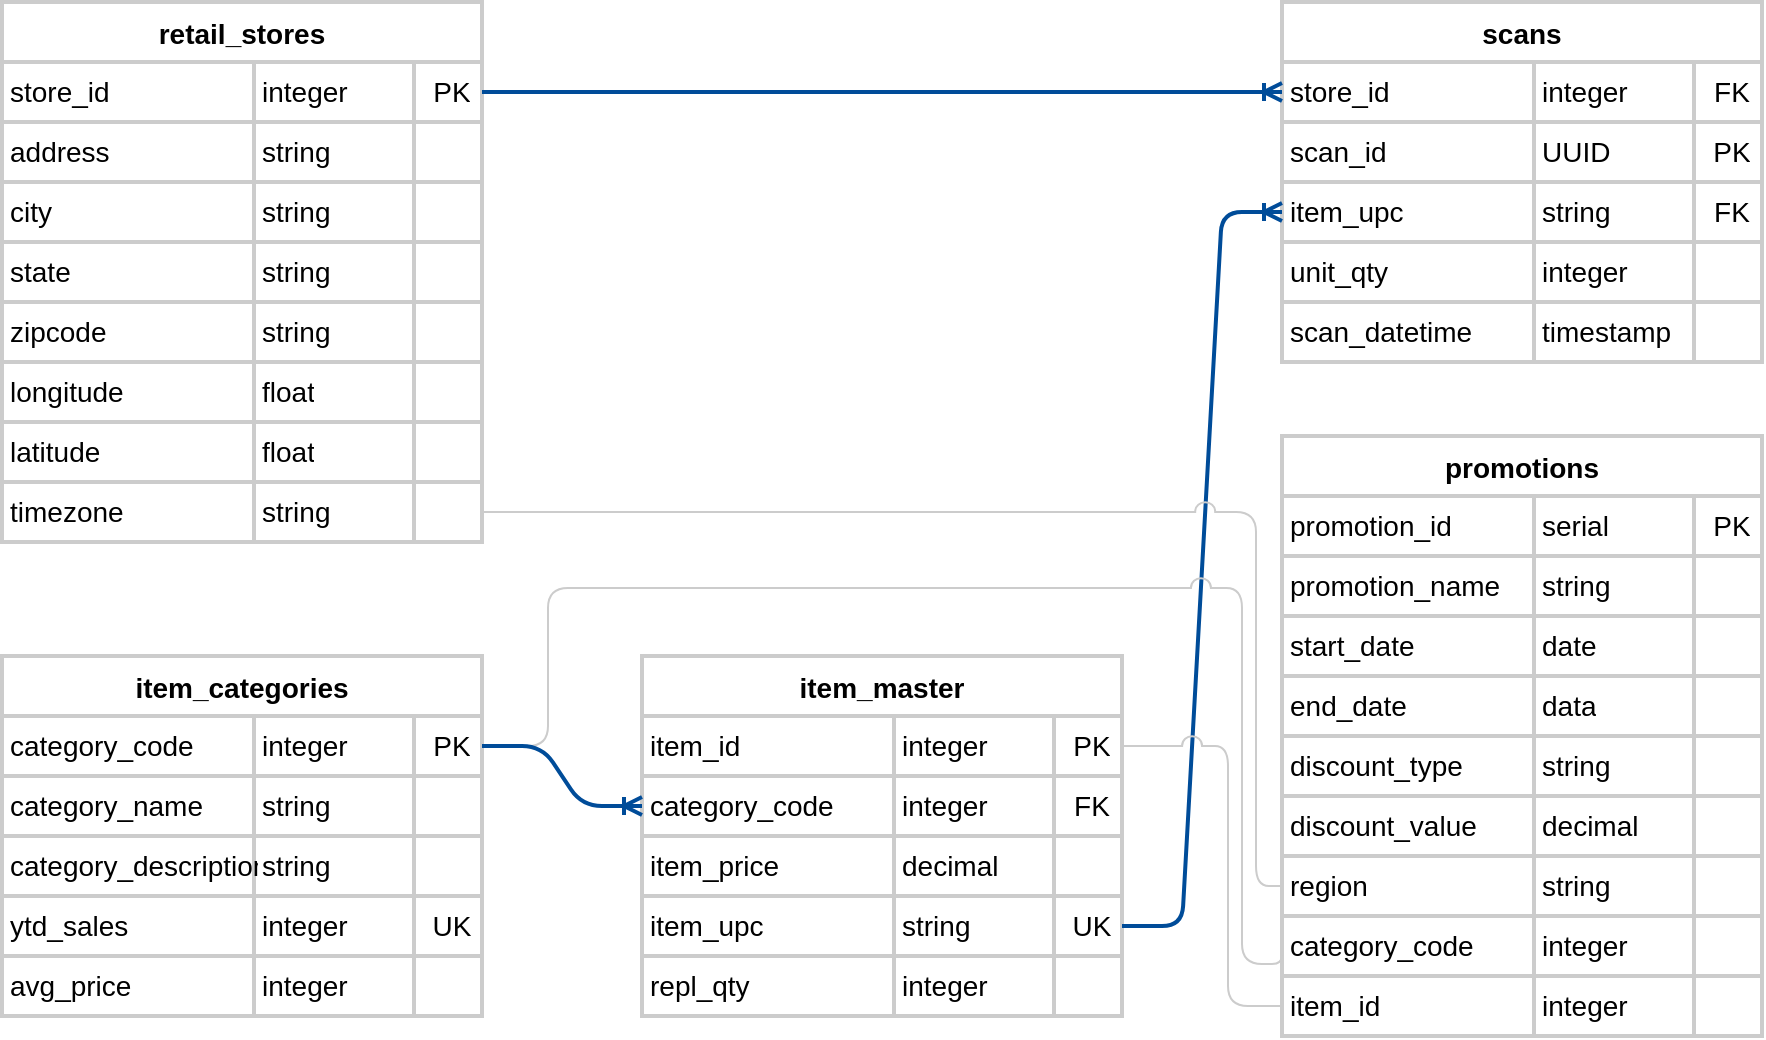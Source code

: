 <mxfile version="24.6.4" type="device" pages="3">
  <diagram id="R2lEEEUBdFMjLlhIrx00" name="tables">
    <mxGraphModel dx="1026" dy="743" grid="0" gridSize="10" guides="1" tooltips="1" connect="1" arrows="1" fold="1" page="1" pageScale="1" pageWidth="1100" pageHeight="850" background="none" math="0" shadow="0" extFonts="Permanent Marker^https://fonts.googleapis.com/css?family=Permanent+Marker">
      <root>
        <mxCell id="0" />
        <mxCell id="1" parent="0" />
        <mxCell id="41xI1ENaXl__7cdN0vgH-1" value="scans" style="shape=table;startSize=30;container=1;collapsible=0;childLayout=tableLayout;strokeColor=#CCCCCC;fontSize=14;fontStyle=1;fillColor=default;align=center;strokeWidth=2;perimeterSpacing=1;" parent="1" vertex="1">
          <mxGeometry x="650" y="10" width="240" height="180" as="geometry" />
        </mxCell>
        <mxCell id="41xI1ENaXl__7cdN0vgH-10" value="" style="shape=tableRow;horizontal=0;startSize=0;swimlaneHead=0;swimlaneBody=0;strokeColor=#CCCCCC;top=0;left=0;bottom=0;right=0;collapsible=0;dropTarget=0;fillColor=none;points=[[0,0.5],[1,0.5]];portConstraint=eastwest;fontSize=14;" parent="41xI1ENaXl__7cdN0vgH-1" vertex="1">
          <mxGeometry y="30" width="240" height="30" as="geometry" />
        </mxCell>
        <mxCell id="41xI1ENaXl__7cdN0vgH-11" value="store_id" style="shape=partialRectangle;html=1;whiteSpace=wrap;connectable=0;overflow=hidden;top=0;left=0;bottom=0;right=0;pointerEvents=1;fontSize=14;fillColor=none;strokeColor=#CCCCCC;align=left;perimeterSpacing=0;spacing=0;spacingLeft=4;" parent="41xI1ENaXl__7cdN0vgH-10" vertex="1">
          <mxGeometry width="126" height="30" as="geometry">
            <mxRectangle width="126" height="30" as="alternateBounds" />
          </mxGeometry>
        </mxCell>
        <mxCell id="41xI1ENaXl__7cdN0vgH-12" value="integer" style="shape=partialRectangle;html=1;whiteSpace=wrap;connectable=0;overflow=hidden;top=0;left=0;bottom=0;right=0;pointerEvents=1;fontSize=14;fillColor=none;strokeColor=#CCCCCC;perimeterSpacing=0;spacing=0;spacingLeft=4;align=left;" parent="41xI1ENaXl__7cdN0vgH-10" vertex="1">
          <mxGeometry x="126" width="80" height="30" as="geometry">
            <mxRectangle width="80" height="30" as="alternateBounds" />
          </mxGeometry>
        </mxCell>
        <mxCell id="41xI1ENaXl__7cdN0vgH-13" value="FK" style="shape=partialRectangle;html=1;whiteSpace=wrap;connectable=0;overflow=hidden;top=0;left=0;bottom=0;right=0;pointerEvents=1;fontSize=14;fillColor=none;strokeColor=#CCCCCC;perimeterSpacing=0;spacing=0;spacingLeft=4;" parent="41xI1ENaXl__7cdN0vgH-10" vertex="1">
          <mxGeometry x="206" width="34" height="30" as="geometry">
            <mxRectangle width="34" height="30" as="alternateBounds" />
          </mxGeometry>
        </mxCell>
        <mxCell id="41xI1ENaXl__7cdN0vgH-2" value="" style="shape=tableRow;horizontal=0;startSize=0;swimlaneHead=0;swimlaneBody=0;strokeColor=#CCCCCC;top=0;left=0;bottom=0;right=0;collapsible=0;dropTarget=0;fillColor=none;points=[[0,0.5],[1,0.5]];portConstraint=eastwest;fontSize=14;" parent="41xI1ENaXl__7cdN0vgH-1" vertex="1">
          <mxGeometry y="60" width="240" height="30" as="geometry" />
        </mxCell>
        <mxCell id="41xI1ENaXl__7cdN0vgH-3" value="scan_id" style="shape=partialRectangle;html=1;whiteSpace=wrap;connectable=0;overflow=hidden;top=0;left=0;bottom=0;right=0;pointerEvents=1;fontSize=14;fillColor=none;strokeColor=#CCCCCC;align=left;perimeterSpacing=0;spacing=0;spacingLeft=4;" parent="41xI1ENaXl__7cdN0vgH-2" vertex="1">
          <mxGeometry width="126" height="30" as="geometry">
            <mxRectangle width="126" height="30" as="alternateBounds" />
          </mxGeometry>
        </mxCell>
        <mxCell id="41xI1ENaXl__7cdN0vgH-4" value="UUID" style="shape=partialRectangle;html=1;whiteSpace=wrap;connectable=0;overflow=hidden;top=0;left=0;bottom=0;right=0;pointerEvents=1;fontSize=14;fillColor=none;strokeColor=inherit;perimeterSpacing=0;spacing=0;spacingLeft=4;align=left;" parent="41xI1ENaXl__7cdN0vgH-2" vertex="1">
          <mxGeometry x="126" width="80" height="30" as="geometry">
            <mxRectangle width="80" height="30" as="alternateBounds" />
          </mxGeometry>
        </mxCell>
        <mxCell id="41xI1ENaXl__7cdN0vgH-5" value="PK" style="shape=partialRectangle;html=1;whiteSpace=wrap;connectable=0;overflow=hidden;top=0;left=0;bottom=0;right=0;pointerEvents=1;fontSize=14;fillColor=none;strokeColor=#CCCCCC;perimeterSpacing=0;spacing=0;spacingLeft=4;" parent="41xI1ENaXl__7cdN0vgH-2" vertex="1">
          <mxGeometry x="206" width="34" height="30" as="geometry">
            <mxRectangle width="34" height="30" as="alternateBounds" />
          </mxGeometry>
        </mxCell>
        <mxCell id="41xI1ENaXl__7cdN0vgH-6" value="" style="shape=tableRow;horizontal=0;startSize=0;swimlaneHead=0;swimlaneBody=0;strokeColor=#CCCCCC;top=0;left=0;bottom=0;right=0;collapsible=0;dropTarget=0;fillColor=none;points=[[0,0.5],[1,0.5]];portConstraint=eastwest;fontSize=14;" parent="41xI1ENaXl__7cdN0vgH-1" vertex="1">
          <mxGeometry y="90" width="240" height="30" as="geometry" />
        </mxCell>
        <mxCell id="41xI1ENaXl__7cdN0vgH-7" value="item_upc" style="shape=partialRectangle;html=1;whiteSpace=wrap;connectable=0;overflow=hidden;top=0;left=0;bottom=0;right=0;pointerEvents=1;fontSize=14;fillColor=none;strokeColor=#CCCCCC;align=left;perimeterSpacing=0;spacing=0;spacingLeft=4;" parent="41xI1ENaXl__7cdN0vgH-6" vertex="1">
          <mxGeometry width="126" height="30" as="geometry">
            <mxRectangle width="126" height="30" as="alternateBounds" />
          </mxGeometry>
        </mxCell>
        <mxCell id="41xI1ENaXl__7cdN0vgH-8" value="string" style="shape=partialRectangle;html=1;whiteSpace=wrap;connectable=0;overflow=hidden;top=0;left=0;bottom=0;right=0;pointerEvents=1;fontSize=14;fillColor=none;strokeColor=#CCCCCC;perimeterSpacing=0;spacing=0;spacingLeft=4;align=left;" parent="41xI1ENaXl__7cdN0vgH-6" vertex="1">
          <mxGeometry x="126" width="80" height="30" as="geometry">
            <mxRectangle width="80" height="30" as="alternateBounds" />
          </mxGeometry>
        </mxCell>
        <mxCell id="41xI1ENaXl__7cdN0vgH-9" value="FK" style="shape=partialRectangle;html=1;whiteSpace=wrap;connectable=0;overflow=hidden;top=0;left=0;bottom=0;right=0;pointerEvents=1;fontSize=14;fillColor=none;strokeColor=#CCCCCC;perimeterSpacing=0;spacing=0;spacingLeft=4;" parent="41xI1ENaXl__7cdN0vgH-6" vertex="1">
          <mxGeometry x="206" width="34" height="30" as="geometry">
            <mxRectangle width="34" height="30" as="alternateBounds" />
          </mxGeometry>
        </mxCell>
        <mxCell id="41xI1ENaXl__7cdN0vgH-17" style="shape=tableRow;horizontal=0;startSize=0;swimlaneHead=0;swimlaneBody=0;strokeColor=#CCCCCC;top=0;left=0;bottom=0;right=0;collapsible=0;dropTarget=0;fillColor=none;points=[[0,0.5],[1,0.5]];portConstraint=eastwest;fontSize=14;" parent="41xI1ENaXl__7cdN0vgH-1" vertex="1">
          <mxGeometry y="120" width="240" height="30" as="geometry" />
        </mxCell>
        <mxCell id="41xI1ENaXl__7cdN0vgH-18" value="unit_qty" style="shape=partialRectangle;html=1;whiteSpace=wrap;connectable=0;overflow=hidden;top=0;left=0;bottom=0;right=0;pointerEvents=1;fontSize=14;fillColor=none;strokeColor=#CCCCCC;align=left;perimeterSpacing=0;spacing=0;spacingLeft=4;" parent="41xI1ENaXl__7cdN0vgH-17" vertex="1">
          <mxGeometry width="126" height="30" as="geometry">
            <mxRectangle width="126" height="30" as="alternateBounds" />
          </mxGeometry>
        </mxCell>
        <mxCell id="41xI1ENaXl__7cdN0vgH-19" value="integer" style="shape=partialRectangle;html=1;whiteSpace=wrap;connectable=0;overflow=hidden;top=0;left=0;bottom=0;right=0;pointerEvents=1;fontSize=14;fillColor=none;strokeColor=#CCCCCC;perimeterSpacing=0;spacing=0;spacingLeft=4;align=left;" parent="41xI1ENaXl__7cdN0vgH-17" vertex="1">
          <mxGeometry x="126" width="80" height="30" as="geometry">
            <mxRectangle width="80" height="30" as="alternateBounds" />
          </mxGeometry>
        </mxCell>
        <mxCell id="41xI1ENaXl__7cdN0vgH-20" style="shape=partialRectangle;html=1;whiteSpace=wrap;connectable=0;overflow=hidden;top=0;left=0;bottom=0;right=0;pointerEvents=1;fontSize=14;fillColor=none;strokeColor=#CCCCCC;perimeterSpacing=0;spacing=0;spacingLeft=4;" parent="41xI1ENaXl__7cdN0vgH-17" vertex="1">
          <mxGeometry x="206" width="34" height="30" as="geometry">
            <mxRectangle width="34" height="30" as="alternateBounds" />
          </mxGeometry>
        </mxCell>
        <mxCell id="41xI1ENaXl__7cdN0vgH-21" style="shape=tableRow;horizontal=0;startSize=0;swimlaneHead=0;swimlaneBody=0;strokeColor=#CCCCCC;top=0;left=0;bottom=0;right=0;collapsible=0;dropTarget=0;fillColor=none;points=[[0,0.5],[1,0.5]];portConstraint=eastwest;fontSize=14;" parent="41xI1ENaXl__7cdN0vgH-1" vertex="1">
          <mxGeometry y="150" width="240" height="30" as="geometry" />
        </mxCell>
        <mxCell id="41xI1ENaXl__7cdN0vgH-22" value="scan_datetime" style="shape=partialRectangle;html=1;whiteSpace=wrap;connectable=0;overflow=hidden;top=0;left=0;bottom=0;right=0;pointerEvents=1;fontSize=14;fillColor=none;strokeColor=#CCCCCC;align=left;perimeterSpacing=0;spacing=0;spacingLeft=4;" parent="41xI1ENaXl__7cdN0vgH-21" vertex="1">
          <mxGeometry width="126" height="30" as="geometry">
            <mxRectangle width="126" height="30" as="alternateBounds" />
          </mxGeometry>
        </mxCell>
        <mxCell id="41xI1ENaXl__7cdN0vgH-23" value="timestamp" style="shape=partialRectangle;html=1;whiteSpace=wrap;connectable=0;overflow=hidden;top=0;left=0;bottom=0;right=0;pointerEvents=1;fontSize=14;fillColor=none;strokeColor=#CCCCCC;perimeterSpacing=0;spacing=0;spacingLeft=4;align=left;" parent="41xI1ENaXl__7cdN0vgH-21" vertex="1">
          <mxGeometry x="126" width="80" height="30" as="geometry">
            <mxRectangle width="80" height="30" as="alternateBounds" />
          </mxGeometry>
        </mxCell>
        <mxCell id="41xI1ENaXl__7cdN0vgH-24" style="shape=partialRectangle;html=1;whiteSpace=wrap;connectable=0;overflow=hidden;top=0;left=0;bottom=0;right=0;pointerEvents=1;fontSize=14;fillColor=none;strokeColor=#CCCCCC;perimeterSpacing=0;spacing=0;spacingLeft=4;" parent="41xI1ENaXl__7cdN0vgH-21" vertex="1">
          <mxGeometry x="206" width="34" height="30" as="geometry">
            <mxRectangle width="34" height="30" as="alternateBounds" />
          </mxGeometry>
        </mxCell>
        <mxCell id="41xI1ENaXl__7cdN0vgH-33" value="retail_stores" style="shape=table;startSize=30;container=1;collapsible=0;childLayout=tableLayout;strokeColor=#CCCCCC;fontSize=14;fontStyle=1;fillColor=default;align=center;strokeWidth=2;perimeterSpacing=1;" parent="1" vertex="1">
          <mxGeometry x="10" y="10" width="240" height="270" as="geometry" />
        </mxCell>
        <mxCell id="41xI1ENaXl__7cdN0vgH-34" value="" style="shape=tableRow;horizontal=0;startSize=0;swimlaneHead=0;swimlaneBody=0;strokeColor=#CCCCCC;top=0;left=0;bottom=0;right=0;collapsible=0;dropTarget=0;fillColor=none;points=[[0,0.5],[1,0.5]];portConstraint=eastwest;fontSize=14;" parent="41xI1ENaXl__7cdN0vgH-33" vertex="1">
          <mxGeometry y="30" width="240" height="30" as="geometry" />
        </mxCell>
        <mxCell id="41xI1ENaXl__7cdN0vgH-35" value="store_id" style="shape=partialRectangle;html=1;whiteSpace=wrap;connectable=0;overflow=hidden;top=0;left=0;bottom=0;right=0;pointerEvents=1;fontSize=14;fillColor=none;strokeColor=#CCCCCC;align=left;perimeterSpacing=0;spacing=0;spacingLeft=4;" parent="41xI1ENaXl__7cdN0vgH-34" vertex="1">
          <mxGeometry width="126" height="30" as="geometry">
            <mxRectangle width="126" height="30" as="alternateBounds" />
          </mxGeometry>
        </mxCell>
        <mxCell id="41xI1ENaXl__7cdN0vgH-36" value="integer" style="shape=partialRectangle;html=1;whiteSpace=wrap;connectable=0;overflow=hidden;top=0;left=0;bottom=0;right=0;pointerEvents=1;fontSize=14;fillColor=none;strokeColor=#CCCCCC;perimeterSpacing=0;spacing=0;spacingLeft=4;align=left;" parent="41xI1ENaXl__7cdN0vgH-34" vertex="1">
          <mxGeometry x="126" width="80" height="30" as="geometry">
            <mxRectangle width="80" height="30" as="alternateBounds" />
          </mxGeometry>
        </mxCell>
        <mxCell id="41xI1ENaXl__7cdN0vgH-37" value="PK" style="shape=partialRectangle;html=1;whiteSpace=wrap;connectable=0;overflow=hidden;top=0;left=0;bottom=0;right=0;pointerEvents=1;fontSize=14;fillColor=none;strokeColor=#CCCCCC;perimeterSpacing=0;spacing=0;spacingLeft=4;" parent="41xI1ENaXl__7cdN0vgH-34" vertex="1">
          <mxGeometry x="206" width="34" height="30" as="geometry">
            <mxRectangle width="34" height="30" as="alternateBounds" />
          </mxGeometry>
        </mxCell>
        <mxCell id="41xI1ENaXl__7cdN0vgH-38" style="shape=tableRow;horizontal=0;startSize=0;swimlaneHead=0;swimlaneBody=0;strokeColor=#CCCCCC;top=0;left=0;bottom=0;right=0;collapsible=0;dropTarget=0;fillColor=none;points=[[0,0.5],[1,0.5]];portConstraint=eastwest;fontSize=14;" parent="41xI1ENaXl__7cdN0vgH-33" vertex="1">
          <mxGeometry y="60" width="240" height="30" as="geometry" />
        </mxCell>
        <mxCell id="41xI1ENaXl__7cdN0vgH-39" value="address" style="shape=partialRectangle;html=1;whiteSpace=wrap;connectable=0;overflow=hidden;top=0;left=0;bottom=0;right=0;pointerEvents=1;fontSize=14;fillColor=none;strokeColor=#CCCCCC;align=left;perimeterSpacing=0;spacing=0;spacingLeft=4;" parent="41xI1ENaXl__7cdN0vgH-38" vertex="1">
          <mxGeometry width="126" height="30" as="geometry">
            <mxRectangle width="126" height="30" as="alternateBounds" />
          </mxGeometry>
        </mxCell>
        <mxCell id="41xI1ENaXl__7cdN0vgH-40" value="string" style="shape=partialRectangle;html=1;whiteSpace=wrap;connectable=0;overflow=hidden;top=0;left=0;bottom=0;right=0;pointerEvents=1;fontSize=14;fillColor=none;strokeColor=inherit;perimeterSpacing=0;spacing=0;spacingLeft=4;align=left;" parent="41xI1ENaXl__7cdN0vgH-38" vertex="1">
          <mxGeometry x="126" width="80" height="30" as="geometry">
            <mxRectangle width="80" height="30" as="alternateBounds" />
          </mxGeometry>
        </mxCell>
        <mxCell id="41xI1ENaXl__7cdN0vgH-41" style="shape=partialRectangle;html=1;whiteSpace=wrap;connectable=0;overflow=hidden;top=0;left=0;bottom=0;right=0;pointerEvents=1;fontSize=14;fillColor=none;strokeColor=#CCCCCC;perimeterSpacing=0;spacing=0;spacingLeft=4;" parent="41xI1ENaXl__7cdN0vgH-38" vertex="1">
          <mxGeometry x="206" width="34" height="30" as="geometry">
            <mxRectangle width="34" height="30" as="alternateBounds" />
          </mxGeometry>
        </mxCell>
        <mxCell id="41xI1ENaXl__7cdN0vgH-42" value="" style="shape=tableRow;horizontal=0;startSize=0;swimlaneHead=0;swimlaneBody=0;strokeColor=#CCCCCC;top=0;left=0;bottom=0;right=0;collapsible=0;dropTarget=0;fillColor=none;points=[[0,0.5],[1,0.5]];portConstraint=eastwest;fontSize=14;" parent="41xI1ENaXl__7cdN0vgH-33" vertex="1">
          <mxGeometry y="90" width="240" height="30" as="geometry" />
        </mxCell>
        <mxCell id="41xI1ENaXl__7cdN0vgH-43" value="city" style="shape=partialRectangle;html=1;whiteSpace=wrap;connectable=0;overflow=hidden;top=0;left=0;bottom=0;right=0;pointerEvents=1;fontSize=14;fillColor=none;strokeColor=#CCCCCC;align=left;perimeterSpacing=0;spacing=0;spacingLeft=4;" parent="41xI1ENaXl__7cdN0vgH-42" vertex="1">
          <mxGeometry width="126" height="30" as="geometry">
            <mxRectangle width="126" height="30" as="alternateBounds" />
          </mxGeometry>
        </mxCell>
        <mxCell id="41xI1ENaXl__7cdN0vgH-44" value="string" style="shape=partialRectangle;html=1;whiteSpace=wrap;connectable=0;overflow=hidden;top=0;left=0;bottom=0;right=0;pointerEvents=1;fontSize=14;fillColor=none;strokeColor=inherit;perimeterSpacing=0;spacing=0;spacingLeft=4;align=left;" parent="41xI1ENaXl__7cdN0vgH-42" vertex="1">
          <mxGeometry x="126" width="80" height="30" as="geometry">
            <mxRectangle width="80" height="30" as="alternateBounds" />
          </mxGeometry>
        </mxCell>
        <mxCell id="41xI1ENaXl__7cdN0vgH-45" value="" style="shape=partialRectangle;html=1;whiteSpace=wrap;connectable=0;overflow=hidden;top=0;left=0;bottom=0;right=0;pointerEvents=1;fontSize=14;fillColor=none;strokeColor=#CCCCCC;perimeterSpacing=0;spacing=0;spacingLeft=4;" parent="41xI1ENaXl__7cdN0vgH-42" vertex="1">
          <mxGeometry x="206" width="34" height="30" as="geometry">
            <mxRectangle width="34" height="30" as="alternateBounds" />
          </mxGeometry>
        </mxCell>
        <mxCell id="41xI1ENaXl__7cdN0vgH-46" value="" style="shape=tableRow;horizontal=0;startSize=0;swimlaneHead=0;swimlaneBody=0;strokeColor=#CCCCCC;top=0;left=0;bottom=0;right=0;collapsible=0;dropTarget=0;fillColor=none;points=[[0,0.5],[1,0.5]];portConstraint=eastwest;fontSize=14;" parent="41xI1ENaXl__7cdN0vgH-33" vertex="1">
          <mxGeometry y="120" width="240" height="30" as="geometry" />
        </mxCell>
        <mxCell id="41xI1ENaXl__7cdN0vgH-47" value="state" style="shape=partialRectangle;html=1;whiteSpace=wrap;connectable=0;overflow=hidden;top=0;left=0;bottom=0;right=0;pointerEvents=1;fontSize=14;fillColor=none;strokeColor=#CCCCCC;align=left;perimeterSpacing=0;spacing=0;spacingLeft=4;" parent="41xI1ENaXl__7cdN0vgH-46" vertex="1">
          <mxGeometry width="126" height="30" as="geometry">
            <mxRectangle width="126" height="30" as="alternateBounds" />
          </mxGeometry>
        </mxCell>
        <mxCell id="41xI1ENaXl__7cdN0vgH-48" value="string" style="shape=partialRectangle;html=1;whiteSpace=wrap;connectable=0;overflow=hidden;top=0;left=0;bottom=0;right=0;pointerEvents=1;fontSize=14;fillColor=none;strokeColor=#CCCCCC;perimeterSpacing=0;spacing=0;spacingLeft=4;align=left;" parent="41xI1ENaXl__7cdN0vgH-46" vertex="1">
          <mxGeometry x="126" width="80" height="30" as="geometry">
            <mxRectangle width="80" height="30" as="alternateBounds" />
          </mxGeometry>
        </mxCell>
        <mxCell id="41xI1ENaXl__7cdN0vgH-49" value="" style="shape=partialRectangle;html=1;whiteSpace=wrap;connectable=0;overflow=hidden;top=0;left=0;bottom=0;right=0;pointerEvents=1;fontSize=14;fillColor=none;strokeColor=#CCCCCC;perimeterSpacing=0;spacing=0;spacingLeft=4;" parent="41xI1ENaXl__7cdN0vgH-46" vertex="1">
          <mxGeometry x="206" width="34" height="30" as="geometry">
            <mxRectangle width="34" height="30" as="alternateBounds" />
          </mxGeometry>
        </mxCell>
        <mxCell id="41xI1ENaXl__7cdN0vgH-50" style="shape=tableRow;horizontal=0;startSize=0;swimlaneHead=0;swimlaneBody=0;strokeColor=#CCCCCC;top=0;left=0;bottom=0;right=0;collapsible=0;dropTarget=0;fillColor=none;points=[[0,0.5],[1,0.5]];portConstraint=eastwest;fontSize=14;" parent="41xI1ENaXl__7cdN0vgH-33" vertex="1">
          <mxGeometry y="150" width="240" height="30" as="geometry" />
        </mxCell>
        <mxCell id="41xI1ENaXl__7cdN0vgH-51" value="zipcode" style="shape=partialRectangle;html=1;whiteSpace=wrap;connectable=0;overflow=hidden;top=0;left=0;bottom=0;right=0;pointerEvents=1;fontSize=14;fillColor=none;strokeColor=#CCCCCC;align=left;perimeterSpacing=0;spacing=0;spacingLeft=4;" parent="41xI1ENaXl__7cdN0vgH-50" vertex="1">
          <mxGeometry width="126" height="30" as="geometry">
            <mxRectangle width="126" height="30" as="alternateBounds" />
          </mxGeometry>
        </mxCell>
        <mxCell id="41xI1ENaXl__7cdN0vgH-52" value="string" style="shape=partialRectangle;html=1;whiteSpace=wrap;connectable=0;overflow=hidden;top=0;left=0;bottom=0;right=0;pointerEvents=1;fontSize=14;fillColor=none;strokeColor=#CCCCCC;perimeterSpacing=0;spacing=0;spacingLeft=4;align=left;" parent="41xI1ENaXl__7cdN0vgH-50" vertex="1">
          <mxGeometry x="126" width="80" height="30" as="geometry">
            <mxRectangle width="80" height="30" as="alternateBounds" />
          </mxGeometry>
        </mxCell>
        <mxCell id="41xI1ENaXl__7cdN0vgH-53" style="shape=partialRectangle;html=1;whiteSpace=wrap;connectable=0;overflow=hidden;top=0;left=0;bottom=0;right=0;pointerEvents=1;fontSize=14;fillColor=none;strokeColor=#CCCCCC;perimeterSpacing=0;spacing=0;spacingLeft=4;" parent="41xI1ENaXl__7cdN0vgH-50" vertex="1">
          <mxGeometry x="206" width="34" height="30" as="geometry">
            <mxRectangle width="34" height="30" as="alternateBounds" />
          </mxGeometry>
        </mxCell>
        <mxCell id="41xI1ENaXl__7cdN0vgH-54" style="shape=tableRow;horizontal=0;startSize=0;swimlaneHead=0;swimlaneBody=0;strokeColor=#CCCCCC;top=0;left=0;bottom=0;right=0;collapsible=0;dropTarget=0;fillColor=none;points=[[0,0.5],[1,0.5]];portConstraint=eastwest;fontSize=14;" parent="41xI1ENaXl__7cdN0vgH-33" vertex="1">
          <mxGeometry y="180" width="240" height="30" as="geometry" />
        </mxCell>
        <mxCell id="41xI1ENaXl__7cdN0vgH-55" value="longitude" style="shape=partialRectangle;html=1;whiteSpace=wrap;connectable=0;overflow=hidden;top=0;left=0;bottom=0;right=0;pointerEvents=1;fontSize=14;fillColor=none;strokeColor=#CCCCCC;align=left;perimeterSpacing=0;spacing=0;spacingLeft=4;" parent="41xI1ENaXl__7cdN0vgH-54" vertex="1">
          <mxGeometry width="126" height="30" as="geometry">
            <mxRectangle width="126" height="30" as="alternateBounds" />
          </mxGeometry>
        </mxCell>
        <mxCell id="41xI1ENaXl__7cdN0vgH-56" value="float" style="shape=partialRectangle;html=1;whiteSpace=wrap;connectable=0;overflow=hidden;top=0;left=0;bottom=0;right=0;pointerEvents=1;fontSize=14;fillColor=none;strokeColor=#CCCCCC;perimeterSpacing=0;spacing=0;spacingLeft=4;align=left;" parent="41xI1ENaXl__7cdN0vgH-54" vertex="1">
          <mxGeometry x="126" width="80" height="30" as="geometry">
            <mxRectangle width="80" height="30" as="alternateBounds" />
          </mxGeometry>
        </mxCell>
        <mxCell id="41xI1ENaXl__7cdN0vgH-57" style="shape=partialRectangle;html=1;whiteSpace=wrap;connectable=0;overflow=hidden;top=0;left=0;bottom=0;right=0;pointerEvents=1;fontSize=14;fillColor=none;strokeColor=#CCCCCC;perimeterSpacing=0;spacing=0;spacingLeft=4;" parent="41xI1ENaXl__7cdN0vgH-54" vertex="1">
          <mxGeometry x="206" width="34" height="30" as="geometry">
            <mxRectangle width="34" height="30" as="alternateBounds" />
          </mxGeometry>
        </mxCell>
        <mxCell id="41xI1ENaXl__7cdN0vgH-58" style="shape=tableRow;horizontal=0;startSize=0;swimlaneHead=0;swimlaneBody=0;strokeColor=#CCCCCC;top=0;left=0;bottom=0;right=0;collapsible=0;dropTarget=0;fillColor=none;points=[[0,0.5],[1,0.5]];portConstraint=eastwest;fontSize=14;" parent="41xI1ENaXl__7cdN0vgH-33" vertex="1">
          <mxGeometry y="210" width="240" height="30" as="geometry" />
        </mxCell>
        <mxCell id="41xI1ENaXl__7cdN0vgH-59" value="latitude" style="shape=partialRectangle;html=1;whiteSpace=wrap;connectable=0;overflow=hidden;top=0;left=0;bottom=0;right=0;pointerEvents=1;fontSize=14;fillColor=none;strokeColor=#CCCCCC;align=left;perimeterSpacing=0;spacing=0;spacingLeft=4;" parent="41xI1ENaXl__7cdN0vgH-58" vertex="1">
          <mxGeometry width="126" height="30" as="geometry">
            <mxRectangle width="126" height="30" as="alternateBounds" />
          </mxGeometry>
        </mxCell>
        <mxCell id="41xI1ENaXl__7cdN0vgH-60" value="float" style="shape=partialRectangle;html=1;whiteSpace=wrap;connectable=0;overflow=hidden;top=0;left=0;bottom=0;right=0;pointerEvents=1;fontSize=14;fillColor=none;strokeColor=#CCCCCC;perimeterSpacing=0;spacing=0;spacingLeft=4;align=left;" parent="41xI1ENaXl__7cdN0vgH-58" vertex="1">
          <mxGeometry x="126" width="80" height="30" as="geometry">
            <mxRectangle width="80" height="30" as="alternateBounds" />
          </mxGeometry>
        </mxCell>
        <mxCell id="41xI1ENaXl__7cdN0vgH-61" style="shape=partialRectangle;html=1;whiteSpace=wrap;connectable=0;overflow=hidden;top=0;left=0;bottom=0;right=0;pointerEvents=1;fontSize=14;fillColor=none;strokeColor=#CCCCCC;perimeterSpacing=0;spacing=0;spacingLeft=4;" parent="41xI1ENaXl__7cdN0vgH-58" vertex="1">
          <mxGeometry x="206" width="34" height="30" as="geometry">
            <mxRectangle width="34" height="30" as="alternateBounds" />
          </mxGeometry>
        </mxCell>
        <mxCell id="41xI1ENaXl__7cdN0vgH-62" style="shape=tableRow;horizontal=0;startSize=0;swimlaneHead=0;swimlaneBody=0;strokeColor=#CCCCCC;top=0;left=0;bottom=0;right=0;collapsible=0;dropTarget=0;fillColor=none;points=[[0,0.5],[1,0.5]];portConstraint=eastwest;fontSize=14;" parent="41xI1ENaXl__7cdN0vgH-33" vertex="1">
          <mxGeometry y="240" width="240" height="30" as="geometry" />
        </mxCell>
        <mxCell id="41xI1ENaXl__7cdN0vgH-63" value="timezone" style="shape=partialRectangle;html=1;whiteSpace=wrap;connectable=0;overflow=hidden;top=0;left=0;bottom=0;right=0;pointerEvents=1;fontSize=14;fillColor=none;strokeColor=#CCCCCC;align=left;perimeterSpacing=0;spacing=0;spacingLeft=4;" parent="41xI1ENaXl__7cdN0vgH-62" vertex="1">
          <mxGeometry width="126" height="30" as="geometry">
            <mxRectangle width="126" height="30" as="alternateBounds" />
          </mxGeometry>
        </mxCell>
        <mxCell id="41xI1ENaXl__7cdN0vgH-64" value="string" style="shape=partialRectangle;html=1;whiteSpace=wrap;connectable=0;overflow=hidden;top=0;left=0;bottom=0;right=0;pointerEvents=1;fontSize=14;fillColor=none;strokeColor=#CCCCCC;perimeterSpacing=0;spacing=0;spacingLeft=4;align=left;" parent="41xI1ENaXl__7cdN0vgH-62" vertex="1">
          <mxGeometry x="126" width="80" height="30" as="geometry">
            <mxRectangle width="80" height="30" as="alternateBounds" />
          </mxGeometry>
        </mxCell>
        <mxCell id="41xI1ENaXl__7cdN0vgH-65" style="shape=partialRectangle;html=1;whiteSpace=wrap;connectable=0;overflow=hidden;top=0;left=0;bottom=0;right=0;pointerEvents=1;fontSize=14;fillColor=none;strokeColor=#CCCCCC;perimeterSpacing=0;spacing=0;spacingLeft=4;" parent="41xI1ENaXl__7cdN0vgH-62" vertex="1">
          <mxGeometry x="206" width="34" height="30" as="geometry">
            <mxRectangle width="34" height="30" as="alternateBounds" />
          </mxGeometry>
        </mxCell>
        <mxCell id="41xI1ENaXl__7cdN0vgH-66" value="item_master" style="shape=table;startSize=30;container=1;collapsible=0;childLayout=tableLayout;strokeColor=#CCCCCC;fontSize=14;fontStyle=1;fillColor=default;align=center;strokeWidth=2;perimeterSpacing=1;" parent="1" vertex="1">
          <mxGeometry x="330" y="337" width="240" height="180" as="geometry" />
        </mxCell>
        <mxCell id="41xI1ENaXl__7cdN0vgH-67" value="" style="shape=tableRow;horizontal=0;startSize=0;swimlaneHead=0;swimlaneBody=0;strokeColor=#CCCCCC;top=0;left=0;bottom=0;right=0;collapsible=0;dropTarget=0;fillColor=none;points=[[0,0.5],[1,0.5]];portConstraint=eastwest;fontSize=14;" parent="41xI1ENaXl__7cdN0vgH-66" vertex="1">
          <mxGeometry y="30" width="240" height="30" as="geometry" />
        </mxCell>
        <mxCell id="41xI1ENaXl__7cdN0vgH-68" value="item_id" style="shape=partialRectangle;html=1;whiteSpace=wrap;connectable=0;overflow=hidden;top=0;left=0;bottom=0;right=0;pointerEvents=1;fontSize=14;fillColor=none;strokeColor=#CCCCCC;align=left;perimeterSpacing=0;spacing=0;spacingLeft=4;" parent="41xI1ENaXl__7cdN0vgH-67" vertex="1">
          <mxGeometry width="126" height="30" as="geometry">
            <mxRectangle width="126" height="30" as="alternateBounds" />
          </mxGeometry>
        </mxCell>
        <mxCell id="41xI1ENaXl__7cdN0vgH-69" value="integer" style="shape=partialRectangle;html=1;whiteSpace=wrap;connectable=0;overflow=hidden;top=0;left=0;bottom=0;right=0;pointerEvents=1;fontSize=14;fillColor=none;strokeColor=#CCCCCC;perimeterSpacing=0;spacing=0;spacingLeft=4;align=left;" parent="41xI1ENaXl__7cdN0vgH-67" vertex="1">
          <mxGeometry x="126" width="80" height="30" as="geometry">
            <mxRectangle width="80" height="30" as="alternateBounds" />
          </mxGeometry>
        </mxCell>
        <mxCell id="41xI1ENaXl__7cdN0vgH-70" value="PK" style="shape=partialRectangle;html=1;whiteSpace=wrap;connectable=0;overflow=hidden;top=0;left=0;bottom=0;right=0;pointerEvents=1;fontSize=14;fillColor=none;strokeColor=#CCCCCC;perimeterSpacing=0;spacing=0;spacingLeft=4;" parent="41xI1ENaXl__7cdN0vgH-67" vertex="1">
          <mxGeometry x="206" width="34" height="30" as="geometry">
            <mxRectangle width="34" height="30" as="alternateBounds" />
          </mxGeometry>
        </mxCell>
        <mxCell id="41xI1ENaXl__7cdN0vgH-71" style="shape=tableRow;horizontal=0;startSize=0;swimlaneHead=0;swimlaneBody=0;strokeColor=#CCCCCC;top=0;left=0;bottom=0;right=0;collapsible=0;dropTarget=0;fillColor=none;points=[[0,0.5],[1,0.5]];portConstraint=eastwest;fontSize=14;" parent="41xI1ENaXl__7cdN0vgH-66" vertex="1">
          <mxGeometry y="60" width="240" height="30" as="geometry" />
        </mxCell>
        <mxCell id="41xI1ENaXl__7cdN0vgH-72" value="category_code" style="shape=partialRectangle;html=1;whiteSpace=wrap;connectable=0;overflow=hidden;top=0;left=0;bottom=0;right=0;pointerEvents=1;fontSize=14;fillColor=none;strokeColor=#CCCCCC;align=left;perimeterSpacing=0;spacing=0;spacingLeft=4;" parent="41xI1ENaXl__7cdN0vgH-71" vertex="1">
          <mxGeometry width="126" height="30" as="geometry">
            <mxRectangle width="126" height="30" as="alternateBounds" />
          </mxGeometry>
        </mxCell>
        <mxCell id="41xI1ENaXl__7cdN0vgH-73" value="integer" style="shape=partialRectangle;html=1;whiteSpace=wrap;connectable=0;overflow=hidden;top=0;left=0;bottom=0;right=0;pointerEvents=1;fontSize=14;fillColor=none;strokeColor=inherit;perimeterSpacing=0;spacing=0;spacingLeft=4;align=left;" parent="41xI1ENaXl__7cdN0vgH-71" vertex="1">
          <mxGeometry x="126" width="80" height="30" as="geometry">
            <mxRectangle width="80" height="30" as="alternateBounds" />
          </mxGeometry>
        </mxCell>
        <mxCell id="41xI1ENaXl__7cdN0vgH-74" value="FK" style="shape=partialRectangle;html=1;whiteSpace=wrap;connectable=0;overflow=hidden;top=0;left=0;bottom=0;right=0;pointerEvents=1;fontSize=14;fillColor=none;strokeColor=#CCCCCC;perimeterSpacing=0;spacing=0;spacingLeft=4;" parent="41xI1ENaXl__7cdN0vgH-71" vertex="1">
          <mxGeometry x="206" width="34" height="30" as="geometry">
            <mxRectangle width="34" height="30" as="alternateBounds" />
          </mxGeometry>
        </mxCell>
        <mxCell id="41xI1ENaXl__7cdN0vgH-75" value="" style="shape=tableRow;horizontal=0;startSize=0;swimlaneHead=0;swimlaneBody=0;strokeColor=#CCCCCC;top=0;left=0;bottom=0;right=0;collapsible=0;dropTarget=0;fillColor=none;points=[[0,0.5],[1,0.5]];portConstraint=eastwest;fontSize=14;" parent="41xI1ENaXl__7cdN0vgH-66" vertex="1">
          <mxGeometry y="90" width="240" height="30" as="geometry" />
        </mxCell>
        <mxCell id="41xI1ENaXl__7cdN0vgH-76" value="item_price" style="shape=partialRectangle;html=1;whiteSpace=wrap;connectable=0;overflow=hidden;top=0;left=0;bottom=0;right=0;pointerEvents=1;fontSize=14;fillColor=none;strokeColor=#CCCCCC;align=left;perimeterSpacing=0;spacing=0;spacingLeft=4;" parent="41xI1ENaXl__7cdN0vgH-75" vertex="1">
          <mxGeometry width="126" height="30" as="geometry">
            <mxRectangle width="126" height="30" as="alternateBounds" />
          </mxGeometry>
        </mxCell>
        <mxCell id="41xI1ENaXl__7cdN0vgH-77" value="decimal" style="shape=partialRectangle;html=1;whiteSpace=wrap;connectable=0;overflow=hidden;top=0;left=0;bottom=0;right=0;pointerEvents=1;fontSize=14;fillColor=none;strokeColor=inherit;perimeterSpacing=0;spacing=0;spacingLeft=4;align=left;" parent="41xI1ENaXl__7cdN0vgH-75" vertex="1">
          <mxGeometry x="126" width="80" height="30" as="geometry">
            <mxRectangle width="80" height="30" as="alternateBounds" />
          </mxGeometry>
        </mxCell>
        <mxCell id="41xI1ENaXl__7cdN0vgH-78" value="" style="shape=partialRectangle;html=1;whiteSpace=wrap;connectable=0;overflow=hidden;top=0;left=0;bottom=0;right=0;pointerEvents=1;fontSize=14;fillColor=none;strokeColor=#CCCCCC;perimeterSpacing=0;spacing=0;spacingLeft=4;" parent="41xI1ENaXl__7cdN0vgH-75" vertex="1">
          <mxGeometry x="206" width="34" height="30" as="geometry">
            <mxRectangle width="34" height="30" as="alternateBounds" />
          </mxGeometry>
        </mxCell>
        <mxCell id="41xI1ENaXl__7cdN0vgH-79" value="" style="shape=tableRow;horizontal=0;startSize=0;swimlaneHead=0;swimlaneBody=0;strokeColor=#CCCCCC;top=0;left=0;bottom=0;right=0;collapsible=0;dropTarget=0;fillColor=none;points=[[0,0.5],[1,0.5]];portConstraint=eastwest;fontSize=14;" parent="41xI1ENaXl__7cdN0vgH-66" vertex="1">
          <mxGeometry y="120" width="240" height="30" as="geometry" />
        </mxCell>
        <mxCell id="41xI1ENaXl__7cdN0vgH-80" value="item_upc" style="shape=partialRectangle;html=1;whiteSpace=wrap;connectable=0;overflow=hidden;top=0;left=0;bottom=0;right=0;pointerEvents=1;fontSize=14;fillColor=none;strokeColor=#CCCCCC;align=left;perimeterSpacing=0;spacing=0;spacingLeft=4;" parent="41xI1ENaXl__7cdN0vgH-79" vertex="1">
          <mxGeometry width="126" height="30" as="geometry">
            <mxRectangle width="126" height="30" as="alternateBounds" />
          </mxGeometry>
        </mxCell>
        <mxCell id="41xI1ENaXl__7cdN0vgH-81" value="string" style="shape=partialRectangle;html=1;whiteSpace=wrap;connectable=0;overflow=hidden;top=0;left=0;bottom=0;right=0;pointerEvents=1;fontSize=14;fillColor=none;strokeColor=#CCCCCC;perimeterSpacing=0;spacing=0;spacingLeft=4;align=left;" parent="41xI1ENaXl__7cdN0vgH-79" vertex="1">
          <mxGeometry x="126" width="80" height="30" as="geometry">
            <mxRectangle width="80" height="30" as="alternateBounds" />
          </mxGeometry>
        </mxCell>
        <mxCell id="41xI1ENaXl__7cdN0vgH-82" value="UK" style="shape=partialRectangle;html=1;whiteSpace=wrap;connectable=0;overflow=hidden;top=0;left=0;bottom=0;right=0;pointerEvents=1;fontSize=14;fillColor=none;strokeColor=#CCCCCC;perimeterSpacing=0;spacing=0;spacingLeft=4;" parent="41xI1ENaXl__7cdN0vgH-79" vertex="1">
          <mxGeometry x="206" width="34" height="30" as="geometry">
            <mxRectangle width="34" height="30" as="alternateBounds" />
          </mxGeometry>
        </mxCell>
        <mxCell id="41xI1ENaXl__7cdN0vgH-83" style="shape=tableRow;horizontal=0;startSize=0;swimlaneHead=0;swimlaneBody=0;strokeColor=#CCCCCC;top=0;left=0;bottom=0;right=0;collapsible=0;dropTarget=0;fillColor=none;points=[[0,0.5],[1,0.5]];portConstraint=eastwest;fontSize=14;" parent="41xI1ENaXl__7cdN0vgH-66" vertex="1">
          <mxGeometry y="150" width="240" height="30" as="geometry" />
        </mxCell>
        <mxCell id="41xI1ENaXl__7cdN0vgH-84" value="repl_qty" style="shape=partialRectangle;html=1;whiteSpace=wrap;connectable=0;overflow=hidden;top=0;left=0;bottom=0;right=0;pointerEvents=1;fontSize=14;fillColor=none;strokeColor=#CCCCCC;align=left;perimeterSpacing=0;spacing=0;spacingLeft=4;" parent="41xI1ENaXl__7cdN0vgH-83" vertex="1">
          <mxGeometry width="126" height="30" as="geometry">
            <mxRectangle width="126" height="30" as="alternateBounds" />
          </mxGeometry>
        </mxCell>
        <mxCell id="41xI1ENaXl__7cdN0vgH-85" value="integer" style="shape=partialRectangle;html=1;whiteSpace=wrap;connectable=0;overflow=hidden;top=0;left=0;bottom=0;right=0;pointerEvents=1;fontSize=14;fillColor=none;strokeColor=#CCCCCC;perimeterSpacing=0;spacing=0;spacingLeft=4;align=left;" parent="41xI1ENaXl__7cdN0vgH-83" vertex="1">
          <mxGeometry x="126" width="80" height="30" as="geometry">
            <mxRectangle width="80" height="30" as="alternateBounds" />
          </mxGeometry>
        </mxCell>
        <mxCell id="41xI1ENaXl__7cdN0vgH-86" style="shape=partialRectangle;html=1;whiteSpace=wrap;connectable=0;overflow=hidden;top=0;left=0;bottom=0;right=0;pointerEvents=1;fontSize=14;fillColor=none;strokeColor=#CCCCCC;perimeterSpacing=0;spacing=0;spacingLeft=4;" parent="41xI1ENaXl__7cdN0vgH-83" vertex="1">
          <mxGeometry x="206" width="34" height="30" as="geometry">
            <mxRectangle width="34" height="30" as="alternateBounds" />
          </mxGeometry>
        </mxCell>
        <mxCell id="41xI1ENaXl__7cdN0vgH-99" value="item_categories" style="shape=table;startSize=30;container=1;collapsible=0;childLayout=tableLayout;strokeColor=#CCCCCC;fontSize=14;fontStyle=1;fillColor=default;align=center;strokeWidth=2;perimeterSpacing=1;" parent="1" vertex="1">
          <mxGeometry x="10" y="337" width="240" height="180" as="geometry" />
        </mxCell>
        <mxCell id="41xI1ENaXl__7cdN0vgH-100" value="" style="shape=tableRow;horizontal=0;startSize=0;swimlaneHead=0;swimlaneBody=0;strokeColor=#CCCCCC;top=0;left=0;bottom=0;right=0;collapsible=0;dropTarget=0;fillColor=none;points=[[0,0.5],[1,0.5]];portConstraint=eastwest;fontSize=14;" parent="41xI1ENaXl__7cdN0vgH-99" vertex="1">
          <mxGeometry y="30" width="240" height="30" as="geometry" />
        </mxCell>
        <mxCell id="41xI1ENaXl__7cdN0vgH-101" value="category_code" style="shape=partialRectangle;html=1;whiteSpace=wrap;connectable=0;overflow=hidden;top=0;left=0;bottom=0;right=0;pointerEvents=1;fontSize=14;fillColor=none;strokeColor=#CCCCCC;align=left;perimeterSpacing=0;spacing=0;spacingLeft=4;" parent="41xI1ENaXl__7cdN0vgH-100" vertex="1">
          <mxGeometry width="126" height="30" as="geometry">
            <mxRectangle width="126" height="30" as="alternateBounds" />
          </mxGeometry>
        </mxCell>
        <mxCell id="41xI1ENaXl__7cdN0vgH-102" value="integer" style="shape=partialRectangle;html=1;whiteSpace=wrap;connectable=0;overflow=hidden;top=0;left=0;bottom=0;right=0;pointerEvents=1;fontSize=14;fillColor=none;strokeColor=#CCCCCC;perimeterSpacing=0;spacing=0;spacingLeft=4;align=left;" parent="41xI1ENaXl__7cdN0vgH-100" vertex="1">
          <mxGeometry x="126" width="80" height="30" as="geometry">
            <mxRectangle width="80" height="30" as="alternateBounds" />
          </mxGeometry>
        </mxCell>
        <mxCell id="41xI1ENaXl__7cdN0vgH-103" value="PK" style="shape=partialRectangle;html=1;whiteSpace=wrap;connectable=0;overflow=hidden;top=0;left=0;bottom=0;right=0;pointerEvents=1;fontSize=14;fillColor=none;strokeColor=#CCCCCC;perimeterSpacing=0;spacing=0;spacingLeft=4;" parent="41xI1ENaXl__7cdN0vgH-100" vertex="1">
          <mxGeometry x="206" width="34" height="30" as="geometry">
            <mxRectangle width="34" height="30" as="alternateBounds" />
          </mxGeometry>
        </mxCell>
        <mxCell id="41xI1ENaXl__7cdN0vgH-104" style="shape=tableRow;horizontal=0;startSize=0;swimlaneHead=0;swimlaneBody=0;strokeColor=#CCCCCC;top=0;left=0;bottom=0;right=0;collapsible=0;dropTarget=0;fillColor=none;points=[[0,0.5],[1,0.5]];portConstraint=eastwest;fontSize=14;" parent="41xI1ENaXl__7cdN0vgH-99" vertex="1">
          <mxGeometry y="60" width="240" height="30" as="geometry" />
        </mxCell>
        <mxCell id="41xI1ENaXl__7cdN0vgH-105" value="category_name" style="shape=partialRectangle;html=1;whiteSpace=wrap;connectable=0;overflow=hidden;top=0;left=0;bottom=0;right=0;pointerEvents=1;fontSize=14;fillColor=none;strokeColor=#CCCCCC;align=left;perimeterSpacing=0;spacing=0;spacingLeft=4;" parent="41xI1ENaXl__7cdN0vgH-104" vertex="1">
          <mxGeometry width="126" height="30" as="geometry">
            <mxRectangle width="126" height="30" as="alternateBounds" />
          </mxGeometry>
        </mxCell>
        <mxCell id="41xI1ENaXl__7cdN0vgH-106" value="string" style="shape=partialRectangle;html=1;whiteSpace=wrap;connectable=0;overflow=hidden;top=0;left=0;bottom=0;right=0;pointerEvents=1;fontSize=14;fillColor=none;strokeColor=inherit;perimeterSpacing=0;spacing=0;spacingLeft=4;align=left;" parent="41xI1ENaXl__7cdN0vgH-104" vertex="1">
          <mxGeometry x="126" width="80" height="30" as="geometry">
            <mxRectangle width="80" height="30" as="alternateBounds" />
          </mxGeometry>
        </mxCell>
        <mxCell id="41xI1ENaXl__7cdN0vgH-107" value="" style="shape=partialRectangle;html=1;whiteSpace=wrap;connectable=0;overflow=hidden;top=0;left=0;bottom=0;right=0;pointerEvents=1;fontSize=14;fillColor=none;strokeColor=#CCCCCC;perimeterSpacing=0;spacing=0;spacingLeft=4;" parent="41xI1ENaXl__7cdN0vgH-104" vertex="1">
          <mxGeometry x="206" width="34" height="30" as="geometry">
            <mxRectangle width="34" height="30" as="alternateBounds" />
          </mxGeometry>
        </mxCell>
        <mxCell id="41xI1ENaXl__7cdN0vgH-108" value="" style="shape=tableRow;horizontal=0;startSize=0;swimlaneHead=0;swimlaneBody=0;strokeColor=#CCCCCC;top=0;left=0;bottom=0;right=0;collapsible=0;dropTarget=0;fillColor=none;points=[[0,0.5],[1,0.5]];portConstraint=eastwest;fontSize=14;" parent="41xI1ENaXl__7cdN0vgH-99" vertex="1">
          <mxGeometry y="90" width="240" height="30" as="geometry" />
        </mxCell>
        <mxCell id="41xI1ENaXl__7cdN0vgH-109" value="category_description" style="shape=partialRectangle;html=1;whiteSpace=wrap;connectable=0;overflow=hidden;top=0;left=0;bottom=0;right=0;pointerEvents=1;fontSize=14;fillColor=none;strokeColor=#CCCCCC;align=left;perimeterSpacing=0;spacing=0;spacingLeft=4;" parent="41xI1ENaXl__7cdN0vgH-108" vertex="1">
          <mxGeometry width="126" height="30" as="geometry">
            <mxRectangle width="126" height="30" as="alternateBounds" />
          </mxGeometry>
        </mxCell>
        <mxCell id="41xI1ENaXl__7cdN0vgH-110" value="string" style="shape=partialRectangle;html=1;whiteSpace=wrap;connectable=0;overflow=hidden;top=0;left=0;bottom=0;right=0;pointerEvents=1;fontSize=14;fillColor=none;strokeColor=inherit;perimeterSpacing=0;spacing=0;spacingLeft=4;align=left;" parent="41xI1ENaXl__7cdN0vgH-108" vertex="1">
          <mxGeometry x="126" width="80" height="30" as="geometry">
            <mxRectangle width="80" height="30" as="alternateBounds" />
          </mxGeometry>
        </mxCell>
        <mxCell id="41xI1ENaXl__7cdN0vgH-111" value="" style="shape=partialRectangle;html=1;whiteSpace=wrap;connectable=0;overflow=hidden;top=0;left=0;bottom=0;right=0;pointerEvents=1;fontSize=14;fillColor=none;strokeColor=#CCCCCC;perimeterSpacing=0;spacing=0;spacingLeft=4;" parent="41xI1ENaXl__7cdN0vgH-108" vertex="1">
          <mxGeometry x="206" width="34" height="30" as="geometry">
            <mxRectangle width="34" height="30" as="alternateBounds" />
          </mxGeometry>
        </mxCell>
        <mxCell id="41xI1ENaXl__7cdN0vgH-112" value="" style="shape=tableRow;horizontal=0;startSize=0;swimlaneHead=0;swimlaneBody=0;strokeColor=#CCCCCC;top=0;left=0;bottom=0;right=0;collapsible=0;dropTarget=0;fillColor=none;points=[[0,0.5],[1,0.5]];portConstraint=eastwest;fontSize=14;" parent="41xI1ENaXl__7cdN0vgH-99" vertex="1">
          <mxGeometry y="120" width="240" height="30" as="geometry" />
        </mxCell>
        <mxCell id="41xI1ENaXl__7cdN0vgH-113" value="ytd_sales" style="shape=partialRectangle;html=1;whiteSpace=wrap;connectable=0;overflow=hidden;top=0;left=0;bottom=0;right=0;pointerEvents=1;fontSize=14;fillColor=none;strokeColor=#CCCCCC;align=left;perimeterSpacing=0;spacing=0;spacingLeft=4;" parent="41xI1ENaXl__7cdN0vgH-112" vertex="1">
          <mxGeometry width="126" height="30" as="geometry">
            <mxRectangle width="126" height="30" as="alternateBounds" />
          </mxGeometry>
        </mxCell>
        <mxCell id="41xI1ENaXl__7cdN0vgH-114" value="integer" style="shape=partialRectangle;html=1;whiteSpace=wrap;connectable=0;overflow=hidden;top=0;left=0;bottom=0;right=0;pointerEvents=1;fontSize=14;fillColor=none;strokeColor=#CCCCCC;perimeterSpacing=0;spacing=0;spacingLeft=4;align=left;" parent="41xI1ENaXl__7cdN0vgH-112" vertex="1">
          <mxGeometry x="126" width="80" height="30" as="geometry">
            <mxRectangle width="80" height="30" as="alternateBounds" />
          </mxGeometry>
        </mxCell>
        <mxCell id="41xI1ENaXl__7cdN0vgH-115" value="UK" style="shape=partialRectangle;html=1;whiteSpace=wrap;connectable=0;overflow=hidden;top=0;left=0;bottom=0;right=0;pointerEvents=1;fontSize=14;fillColor=none;strokeColor=#CCCCCC;perimeterSpacing=0;spacing=0;spacingLeft=4;" parent="41xI1ENaXl__7cdN0vgH-112" vertex="1">
          <mxGeometry x="206" width="34" height="30" as="geometry">
            <mxRectangle width="34" height="30" as="alternateBounds" />
          </mxGeometry>
        </mxCell>
        <mxCell id="41xI1ENaXl__7cdN0vgH-116" style="shape=tableRow;horizontal=0;startSize=0;swimlaneHead=0;swimlaneBody=0;strokeColor=#CCCCCC;top=0;left=0;bottom=0;right=0;collapsible=0;dropTarget=0;fillColor=none;points=[[0,0.5],[1,0.5]];portConstraint=eastwest;fontSize=14;" parent="41xI1ENaXl__7cdN0vgH-99" vertex="1">
          <mxGeometry y="150" width="240" height="30" as="geometry" />
        </mxCell>
        <mxCell id="41xI1ENaXl__7cdN0vgH-117" value="avg_price" style="shape=partialRectangle;html=1;whiteSpace=wrap;connectable=0;overflow=hidden;top=0;left=0;bottom=0;right=0;pointerEvents=1;fontSize=14;fillColor=none;strokeColor=#CCCCCC;align=left;perimeterSpacing=0;spacing=0;spacingLeft=4;" parent="41xI1ENaXl__7cdN0vgH-116" vertex="1">
          <mxGeometry width="126" height="30" as="geometry">
            <mxRectangle width="126" height="30" as="alternateBounds" />
          </mxGeometry>
        </mxCell>
        <mxCell id="41xI1ENaXl__7cdN0vgH-118" value="integer" style="shape=partialRectangle;html=1;whiteSpace=wrap;connectable=0;overflow=hidden;top=0;left=0;bottom=0;right=0;pointerEvents=1;fontSize=14;fillColor=none;strokeColor=#CCCCCC;perimeterSpacing=0;spacing=0;spacingLeft=4;align=left;" parent="41xI1ENaXl__7cdN0vgH-116" vertex="1">
          <mxGeometry x="126" width="80" height="30" as="geometry">
            <mxRectangle width="80" height="30" as="alternateBounds" />
          </mxGeometry>
        </mxCell>
        <mxCell id="41xI1ENaXl__7cdN0vgH-119" style="shape=partialRectangle;html=1;whiteSpace=wrap;connectable=0;overflow=hidden;top=0;left=0;bottom=0;right=0;pointerEvents=1;fontSize=14;fillColor=none;strokeColor=#CCCCCC;perimeterSpacing=0;spacing=0;spacingLeft=4;" parent="41xI1ENaXl__7cdN0vgH-116" vertex="1">
          <mxGeometry x="206" width="34" height="30" as="geometry">
            <mxRectangle width="34" height="30" as="alternateBounds" />
          </mxGeometry>
        </mxCell>
        <mxCell id="41xI1ENaXl__7cdN0vgH-125" value="" style="edgeStyle=entityRelationEdgeStyle;fontSize=14;html=1;endArrow=ERoneToMany;rounded=1;exitX=1;exitY=0.5;exitDx=0;exitDy=0;entryX=0;entryY=0.5;entryDx=0;entryDy=0;curved=0;strokeWidth=2;strokeColor=#004C99;" parent="1" source="41xI1ENaXl__7cdN0vgH-34" target="41xI1ENaXl__7cdN0vgH-10" edge="1">
          <mxGeometry width="100" height="100" relative="1" as="geometry">
            <mxPoint x="296" y="644" as="sourcePoint" />
            <mxPoint x="397" y="672" as="targetPoint" />
          </mxGeometry>
        </mxCell>
        <mxCell id="41xI1ENaXl__7cdN0vgH-127" value="promotions" style="shape=table;startSize=30;container=1;collapsible=0;childLayout=tableLayout;strokeColor=#CCCCCC;fontSize=14;fontStyle=1;fillColor=default;align=center;strokeWidth=2;perimeterSpacing=1;" parent="1" vertex="1">
          <mxGeometry x="650" y="227" width="240" height="300" as="geometry" />
        </mxCell>
        <mxCell id="41xI1ENaXl__7cdN0vgH-128" value="" style="shape=tableRow;horizontal=0;startSize=0;swimlaneHead=0;swimlaneBody=0;strokeColor=#CCCCCC;top=0;left=0;bottom=0;right=0;collapsible=0;dropTarget=0;fillColor=none;points=[[0,0.5],[1,0.5]];portConstraint=eastwest;fontSize=14;" parent="41xI1ENaXl__7cdN0vgH-127" vertex="1">
          <mxGeometry y="30" width="240" height="30" as="geometry" />
        </mxCell>
        <mxCell id="41xI1ENaXl__7cdN0vgH-129" value="promotion_id" style="shape=partialRectangle;html=1;whiteSpace=wrap;connectable=0;overflow=hidden;top=0;left=0;bottom=0;right=0;pointerEvents=1;fontSize=14;fillColor=none;strokeColor=#CCCCCC;align=left;perimeterSpacing=0;spacing=0;spacingLeft=4;" parent="41xI1ENaXl__7cdN0vgH-128" vertex="1">
          <mxGeometry width="126" height="30" as="geometry">
            <mxRectangle width="126" height="30" as="alternateBounds" />
          </mxGeometry>
        </mxCell>
        <mxCell id="41xI1ENaXl__7cdN0vgH-130" value="serial" style="shape=partialRectangle;html=1;whiteSpace=wrap;connectable=0;overflow=hidden;top=0;left=0;bottom=0;right=0;pointerEvents=1;fontSize=14;fillColor=none;strokeColor=#CCCCCC;perimeterSpacing=0;spacing=0;spacingLeft=4;align=left;" parent="41xI1ENaXl__7cdN0vgH-128" vertex="1">
          <mxGeometry x="126" width="80" height="30" as="geometry">
            <mxRectangle width="80" height="30" as="alternateBounds" />
          </mxGeometry>
        </mxCell>
        <mxCell id="41xI1ENaXl__7cdN0vgH-131" value="PK" style="shape=partialRectangle;html=1;whiteSpace=wrap;connectable=0;overflow=hidden;top=0;left=0;bottom=0;right=0;pointerEvents=1;fontSize=14;fillColor=none;strokeColor=#CCCCCC;perimeterSpacing=0;spacing=0;spacingLeft=4;" parent="41xI1ENaXl__7cdN0vgH-128" vertex="1">
          <mxGeometry x="206" width="34" height="30" as="geometry">
            <mxRectangle width="34" height="30" as="alternateBounds" />
          </mxGeometry>
        </mxCell>
        <mxCell id="41xI1ENaXl__7cdN0vgH-132" style="shape=tableRow;horizontal=0;startSize=0;swimlaneHead=0;swimlaneBody=0;strokeColor=#CCCCCC;top=0;left=0;bottom=0;right=0;collapsible=0;dropTarget=0;fillColor=none;points=[[0,0.5],[1,0.5]];portConstraint=eastwest;fontSize=14;" parent="41xI1ENaXl__7cdN0vgH-127" vertex="1">
          <mxGeometry y="60" width="240" height="30" as="geometry" />
        </mxCell>
        <mxCell id="41xI1ENaXl__7cdN0vgH-133" value="promotion_name" style="shape=partialRectangle;html=1;whiteSpace=wrap;connectable=0;overflow=hidden;top=0;left=0;bottom=0;right=0;pointerEvents=1;fontSize=14;fillColor=none;strokeColor=#CCCCCC;align=left;perimeterSpacing=0;spacing=0;spacingLeft=4;" parent="41xI1ENaXl__7cdN0vgH-132" vertex="1">
          <mxGeometry width="126" height="30" as="geometry">
            <mxRectangle width="126" height="30" as="alternateBounds" />
          </mxGeometry>
        </mxCell>
        <mxCell id="41xI1ENaXl__7cdN0vgH-134" value="string" style="shape=partialRectangle;html=1;whiteSpace=wrap;connectable=0;overflow=hidden;top=0;left=0;bottom=0;right=0;pointerEvents=1;fontSize=14;fillColor=none;strokeColor=inherit;perimeterSpacing=0;spacing=0;spacingLeft=4;align=left;" parent="41xI1ENaXl__7cdN0vgH-132" vertex="1">
          <mxGeometry x="126" width="80" height="30" as="geometry">
            <mxRectangle width="80" height="30" as="alternateBounds" />
          </mxGeometry>
        </mxCell>
        <mxCell id="41xI1ENaXl__7cdN0vgH-135" style="shape=partialRectangle;html=1;whiteSpace=wrap;connectable=0;overflow=hidden;top=0;left=0;bottom=0;right=0;pointerEvents=1;fontSize=14;fillColor=none;strokeColor=#CCCCCC;perimeterSpacing=0;spacing=0;spacingLeft=4;" parent="41xI1ENaXl__7cdN0vgH-132" vertex="1">
          <mxGeometry x="206" width="34" height="30" as="geometry">
            <mxRectangle width="34" height="30" as="alternateBounds" />
          </mxGeometry>
        </mxCell>
        <mxCell id="Iv91IN8z7TFWQjjhzKcN-1" style="shape=tableRow;horizontal=0;startSize=0;swimlaneHead=0;swimlaneBody=0;strokeColor=#CCCCCC;top=0;left=0;bottom=0;right=0;collapsible=0;dropTarget=0;fillColor=none;points=[[0,0.5],[1,0.5]];portConstraint=eastwest;fontSize=14;" parent="41xI1ENaXl__7cdN0vgH-127" vertex="1">
          <mxGeometry y="90" width="240" height="30" as="geometry" />
        </mxCell>
        <mxCell id="Iv91IN8z7TFWQjjhzKcN-2" value="start_date" style="shape=partialRectangle;html=1;whiteSpace=wrap;connectable=0;overflow=hidden;top=0;left=0;bottom=0;right=0;pointerEvents=1;fontSize=14;fillColor=none;strokeColor=#CCCCCC;align=left;perimeterSpacing=0;spacing=0;spacingLeft=4;" parent="Iv91IN8z7TFWQjjhzKcN-1" vertex="1">
          <mxGeometry width="126" height="30" as="geometry">
            <mxRectangle width="126" height="30" as="alternateBounds" />
          </mxGeometry>
        </mxCell>
        <mxCell id="Iv91IN8z7TFWQjjhzKcN-3" value="date" style="shape=partialRectangle;html=1;whiteSpace=wrap;connectable=0;overflow=hidden;top=0;left=0;bottom=0;right=0;pointerEvents=1;fontSize=14;fillColor=none;strokeColor=inherit;perimeterSpacing=0;spacing=0;spacingLeft=4;align=left;" parent="Iv91IN8z7TFWQjjhzKcN-1" vertex="1">
          <mxGeometry x="126" width="80" height="30" as="geometry">
            <mxRectangle width="80" height="30" as="alternateBounds" />
          </mxGeometry>
        </mxCell>
        <mxCell id="Iv91IN8z7TFWQjjhzKcN-4" style="shape=partialRectangle;html=1;whiteSpace=wrap;connectable=0;overflow=hidden;top=0;left=0;bottom=0;right=0;pointerEvents=1;fontSize=14;fillColor=none;strokeColor=#CCCCCC;perimeterSpacing=0;spacing=0;spacingLeft=4;" parent="Iv91IN8z7TFWQjjhzKcN-1" vertex="1">
          <mxGeometry x="206" width="34" height="30" as="geometry">
            <mxRectangle width="34" height="30" as="alternateBounds" />
          </mxGeometry>
        </mxCell>
        <mxCell id="Iv91IN8z7TFWQjjhzKcN-5" style="shape=tableRow;horizontal=0;startSize=0;swimlaneHead=0;swimlaneBody=0;strokeColor=#CCCCCC;top=0;left=0;bottom=0;right=0;collapsible=0;dropTarget=0;fillColor=none;points=[[0,0.5],[1,0.5]];portConstraint=eastwest;fontSize=14;" parent="41xI1ENaXl__7cdN0vgH-127" vertex="1">
          <mxGeometry y="120" width="240" height="30" as="geometry" />
        </mxCell>
        <mxCell id="Iv91IN8z7TFWQjjhzKcN-6" value="end_date" style="shape=partialRectangle;html=1;whiteSpace=wrap;connectable=0;overflow=hidden;top=0;left=0;bottom=0;right=0;pointerEvents=1;fontSize=14;fillColor=none;strokeColor=#CCCCCC;align=left;perimeterSpacing=0;spacing=0;spacingLeft=4;" parent="Iv91IN8z7TFWQjjhzKcN-5" vertex="1">
          <mxGeometry width="126" height="30" as="geometry">
            <mxRectangle width="126" height="30" as="alternateBounds" />
          </mxGeometry>
        </mxCell>
        <mxCell id="Iv91IN8z7TFWQjjhzKcN-7" value="data" style="shape=partialRectangle;html=1;whiteSpace=wrap;connectable=0;overflow=hidden;top=0;left=0;bottom=0;right=0;pointerEvents=1;fontSize=14;fillColor=none;strokeColor=inherit;perimeterSpacing=0;spacing=0;spacingLeft=4;align=left;" parent="Iv91IN8z7TFWQjjhzKcN-5" vertex="1">
          <mxGeometry x="126" width="80" height="30" as="geometry">
            <mxRectangle width="80" height="30" as="alternateBounds" />
          </mxGeometry>
        </mxCell>
        <mxCell id="Iv91IN8z7TFWQjjhzKcN-8" style="shape=partialRectangle;html=1;whiteSpace=wrap;connectable=0;overflow=hidden;top=0;left=0;bottom=0;right=0;pointerEvents=1;fontSize=14;fillColor=none;strokeColor=#CCCCCC;perimeterSpacing=0;spacing=0;spacingLeft=4;" parent="Iv91IN8z7TFWQjjhzKcN-5" vertex="1">
          <mxGeometry x="206" width="34" height="30" as="geometry">
            <mxRectangle width="34" height="30" as="alternateBounds" />
          </mxGeometry>
        </mxCell>
        <mxCell id="41xI1ENaXl__7cdN0vgH-136" value="" style="shape=tableRow;horizontal=0;startSize=0;swimlaneHead=0;swimlaneBody=0;strokeColor=#CCCCCC;top=0;left=0;bottom=0;right=0;collapsible=0;dropTarget=0;fillColor=none;points=[[0,0.5],[1,0.5]];portConstraint=eastwest;fontSize=14;" parent="41xI1ENaXl__7cdN0vgH-127" vertex="1">
          <mxGeometry y="150" width="240" height="30" as="geometry" />
        </mxCell>
        <mxCell id="41xI1ENaXl__7cdN0vgH-137" value="discount_type" style="shape=partialRectangle;html=1;whiteSpace=wrap;connectable=0;overflow=hidden;top=0;left=0;bottom=0;right=0;pointerEvents=1;fontSize=14;fillColor=none;strokeColor=#CCCCCC;align=left;perimeterSpacing=0;spacing=0;spacingLeft=4;" parent="41xI1ENaXl__7cdN0vgH-136" vertex="1">
          <mxGeometry width="126" height="30" as="geometry">
            <mxRectangle width="126" height="30" as="alternateBounds" />
          </mxGeometry>
        </mxCell>
        <mxCell id="41xI1ENaXl__7cdN0vgH-138" value="string" style="shape=partialRectangle;html=1;whiteSpace=wrap;connectable=0;overflow=hidden;top=0;left=0;bottom=0;right=0;pointerEvents=1;fontSize=14;fillColor=none;strokeColor=inherit;perimeterSpacing=0;spacing=0;spacingLeft=4;align=left;" parent="41xI1ENaXl__7cdN0vgH-136" vertex="1">
          <mxGeometry x="126" width="80" height="30" as="geometry">
            <mxRectangle width="80" height="30" as="alternateBounds" />
          </mxGeometry>
        </mxCell>
        <mxCell id="41xI1ENaXl__7cdN0vgH-139" value="" style="shape=partialRectangle;html=1;whiteSpace=wrap;connectable=0;overflow=hidden;top=0;left=0;bottom=0;right=0;pointerEvents=1;fontSize=14;fillColor=none;strokeColor=#CCCCCC;perimeterSpacing=0;spacing=0;spacingLeft=4;" parent="41xI1ENaXl__7cdN0vgH-136" vertex="1">
          <mxGeometry x="206" width="34" height="30" as="geometry">
            <mxRectangle width="34" height="30" as="alternateBounds" />
          </mxGeometry>
        </mxCell>
        <mxCell id="41xI1ENaXl__7cdN0vgH-140" value="" style="shape=tableRow;horizontal=0;startSize=0;swimlaneHead=0;swimlaneBody=0;strokeColor=#CCCCCC;top=0;left=0;bottom=0;right=0;collapsible=0;dropTarget=0;fillColor=none;points=[[0,0.5],[1,0.5]];portConstraint=eastwest;fontSize=14;" parent="41xI1ENaXl__7cdN0vgH-127" vertex="1">
          <mxGeometry y="180" width="240" height="30" as="geometry" />
        </mxCell>
        <mxCell id="41xI1ENaXl__7cdN0vgH-141" value="discount_value" style="shape=partialRectangle;html=1;whiteSpace=wrap;connectable=0;overflow=hidden;top=0;left=0;bottom=0;right=0;pointerEvents=1;fontSize=14;fillColor=none;strokeColor=#CCCCCC;align=left;perimeterSpacing=0;spacing=0;spacingLeft=4;" parent="41xI1ENaXl__7cdN0vgH-140" vertex="1">
          <mxGeometry width="126" height="30" as="geometry">
            <mxRectangle width="126" height="30" as="alternateBounds" />
          </mxGeometry>
        </mxCell>
        <mxCell id="41xI1ENaXl__7cdN0vgH-142" value="decimal" style="shape=partialRectangle;html=1;whiteSpace=wrap;connectable=0;overflow=hidden;top=0;left=0;bottom=0;right=0;pointerEvents=1;fontSize=14;fillColor=none;strokeColor=#CCCCCC;perimeterSpacing=0;spacing=0;spacingLeft=4;align=left;" parent="41xI1ENaXl__7cdN0vgH-140" vertex="1">
          <mxGeometry x="126" width="80" height="30" as="geometry">
            <mxRectangle width="80" height="30" as="alternateBounds" />
          </mxGeometry>
        </mxCell>
        <mxCell id="41xI1ENaXl__7cdN0vgH-143" value="" style="shape=partialRectangle;html=1;whiteSpace=wrap;connectable=0;overflow=hidden;top=0;left=0;bottom=0;right=0;pointerEvents=1;fontSize=14;fillColor=none;strokeColor=#CCCCCC;perimeterSpacing=0;spacing=0;spacingLeft=4;" parent="41xI1ENaXl__7cdN0vgH-140" vertex="1">
          <mxGeometry x="206" width="34" height="30" as="geometry">
            <mxRectangle width="34" height="30" as="alternateBounds" />
          </mxGeometry>
        </mxCell>
        <mxCell id="41xI1ENaXl__7cdN0vgH-144" style="shape=tableRow;horizontal=0;startSize=0;swimlaneHead=0;swimlaneBody=0;strokeColor=#CCCCCC;top=0;left=0;bottom=0;right=0;collapsible=0;dropTarget=0;fillColor=none;points=[[0,0.5],[1,0.5]];portConstraint=eastwest;fontSize=14;" parent="41xI1ENaXl__7cdN0vgH-127" vertex="1">
          <mxGeometry y="210" width="240" height="30" as="geometry" />
        </mxCell>
        <mxCell id="41xI1ENaXl__7cdN0vgH-145" value="region" style="shape=partialRectangle;html=1;whiteSpace=wrap;connectable=0;overflow=hidden;top=0;left=0;bottom=0;right=0;pointerEvents=1;fontSize=14;fillColor=none;strokeColor=#CCCCCC;align=left;perimeterSpacing=0;spacing=0;spacingLeft=4;" parent="41xI1ENaXl__7cdN0vgH-144" vertex="1">
          <mxGeometry width="126" height="30" as="geometry">
            <mxRectangle width="126" height="30" as="alternateBounds" />
          </mxGeometry>
        </mxCell>
        <mxCell id="41xI1ENaXl__7cdN0vgH-146" value="string" style="shape=partialRectangle;html=1;whiteSpace=wrap;connectable=0;overflow=hidden;top=0;left=0;bottom=0;right=0;pointerEvents=1;fontSize=14;fillColor=none;strokeColor=#CCCCCC;perimeterSpacing=0;spacing=0;spacingLeft=4;align=left;" parent="41xI1ENaXl__7cdN0vgH-144" vertex="1">
          <mxGeometry x="126" width="80" height="30" as="geometry">
            <mxRectangle width="80" height="30" as="alternateBounds" />
          </mxGeometry>
        </mxCell>
        <mxCell id="41xI1ENaXl__7cdN0vgH-147" style="shape=partialRectangle;html=1;whiteSpace=wrap;connectable=0;overflow=hidden;top=0;left=0;bottom=0;right=0;pointerEvents=1;fontSize=14;fillColor=none;strokeColor=#CCCCCC;perimeterSpacing=0;spacing=0;spacingLeft=4;" parent="41xI1ENaXl__7cdN0vgH-144" vertex="1">
          <mxGeometry x="206" width="34" height="30" as="geometry">
            <mxRectangle width="34" height="30" as="alternateBounds" />
          </mxGeometry>
        </mxCell>
        <mxCell id="41xI1ENaXl__7cdN0vgH-148" style="shape=tableRow;horizontal=0;startSize=0;swimlaneHead=0;swimlaneBody=0;strokeColor=#CCCCCC;top=0;left=0;bottom=0;right=0;collapsible=0;dropTarget=0;fillColor=none;points=[[0,0.5],[1,0.5]];portConstraint=eastwest;fontSize=14;" parent="41xI1ENaXl__7cdN0vgH-127" vertex="1">
          <mxGeometry y="240" width="240" height="30" as="geometry" />
        </mxCell>
        <mxCell id="41xI1ENaXl__7cdN0vgH-149" value="category_code" style="shape=partialRectangle;html=1;whiteSpace=wrap;connectable=0;overflow=hidden;top=0;left=0;bottom=0;right=0;pointerEvents=1;fontSize=14;fillColor=none;strokeColor=#CCCCCC;align=left;perimeterSpacing=0;spacing=0;spacingLeft=4;" parent="41xI1ENaXl__7cdN0vgH-148" vertex="1">
          <mxGeometry width="126" height="30" as="geometry">
            <mxRectangle width="126" height="30" as="alternateBounds" />
          </mxGeometry>
        </mxCell>
        <mxCell id="41xI1ENaXl__7cdN0vgH-150" value="integer" style="shape=partialRectangle;html=1;whiteSpace=wrap;connectable=0;overflow=hidden;top=0;left=0;bottom=0;right=0;pointerEvents=1;fontSize=14;fillColor=none;strokeColor=#CCCCCC;perimeterSpacing=0;spacing=0;spacingLeft=4;align=left;" parent="41xI1ENaXl__7cdN0vgH-148" vertex="1">
          <mxGeometry x="126" width="80" height="30" as="geometry">
            <mxRectangle width="80" height="30" as="alternateBounds" />
          </mxGeometry>
        </mxCell>
        <mxCell id="41xI1ENaXl__7cdN0vgH-151" style="shape=partialRectangle;html=1;whiteSpace=wrap;connectable=0;overflow=hidden;top=0;left=0;bottom=0;right=0;pointerEvents=1;fontSize=14;fillColor=none;strokeColor=#CCCCCC;perimeterSpacing=0;spacing=0;spacingLeft=4;" parent="41xI1ENaXl__7cdN0vgH-148" vertex="1">
          <mxGeometry x="206" width="34" height="30" as="geometry">
            <mxRectangle width="34" height="30" as="alternateBounds" />
          </mxGeometry>
        </mxCell>
        <mxCell id="j_d3yhMZ19LjNoK7_ica-1" style="shape=tableRow;horizontal=0;startSize=0;swimlaneHead=0;swimlaneBody=0;strokeColor=#CCCCCC;top=0;left=0;bottom=0;right=0;collapsible=0;dropTarget=0;fillColor=none;points=[[0,0.5],[1,0.5]];portConstraint=eastwest;fontSize=14;" vertex="1" parent="41xI1ENaXl__7cdN0vgH-127">
          <mxGeometry y="270" width="240" height="30" as="geometry" />
        </mxCell>
        <mxCell id="j_d3yhMZ19LjNoK7_ica-2" value="item_id" style="shape=partialRectangle;html=1;whiteSpace=wrap;connectable=0;overflow=hidden;top=0;left=0;bottom=0;right=0;pointerEvents=1;fontSize=14;fillColor=none;strokeColor=#CCCCCC;align=left;perimeterSpacing=0;spacing=0;spacingLeft=4;" vertex="1" parent="j_d3yhMZ19LjNoK7_ica-1">
          <mxGeometry width="126" height="30" as="geometry">
            <mxRectangle width="126" height="30" as="alternateBounds" />
          </mxGeometry>
        </mxCell>
        <mxCell id="j_d3yhMZ19LjNoK7_ica-3" value="integer" style="shape=partialRectangle;html=1;whiteSpace=wrap;connectable=0;overflow=hidden;top=0;left=0;bottom=0;right=0;pointerEvents=1;fontSize=14;fillColor=none;strokeColor=#CCCCCC;perimeterSpacing=0;spacing=0;spacingLeft=4;align=left;" vertex="1" parent="j_d3yhMZ19LjNoK7_ica-1">
          <mxGeometry x="126" width="80" height="30" as="geometry">
            <mxRectangle width="80" height="30" as="alternateBounds" />
          </mxGeometry>
        </mxCell>
        <mxCell id="j_d3yhMZ19LjNoK7_ica-4" style="shape=partialRectangle;html=1;whiteSpace=wrap;connectable=0;overflow=hidden;top=0;left=0;bottom=0;right=0;pointerEvents=1;fontSize=14;fillColor=none;strokeColor=#CCCCCC;perimeterSpacing=0;spacing=0;spacingLeft=4;" vertex="1" parent="j_d3yhMZ19LjNoK7_ica-1">
          <mxGeometry x="206" width="34" height="30" as="geometry">
            <mxRectangle width="34" height="30" as="alternateBounds" />
          </mxGeometry>
        </mxCell>
        <mxCell id="41xI1ENaXl__7cdN0vgH-126" value="" style="edgeStyle=entityRelationEdgeStyle;fontSize=14;html=1;endArrow=ERoneToMany;rounded=1;exitX=1;exitY=0.5;exitDx=0;exitDy=0;entryX=0;entryY=0.5;entryDx=0;entryDy=0;curved=0;strokeWidth=2;strokeColor=#004C99;jumpStyle=none;" parent="1" source="41xI1ENaXl__7cdN0vgH-79" target="41xI1ENaXl__7cdN0vgH-6" edge="1">
          <mxGeometry width="100" height="100" relative="1" as="geometry">
            <mxPoint x="296" y="644" as="sourcePoint" />
            <mxPoint x="397" y="672" as="targetPoint" />
          </mxGeometry>
        </mxCell>
        <mxCell id="Zk_GLYpBgNS_XFF91Oi2-1" value="" style="edgeStyle=orthogonalEdgeStyle;fontSize=14;html=1;endArrow=none;rounded=1;exitX=1;exitY=0.5;exitDx=0;exitDy=0;strokeWidth=1;strokeColor=#CCCCCC;endFill=0;jumpStyle=arc;entryX=0;entryY=0.5;entryDx=0;entryDy=0;jumpSize=10;movable=1;resizable=1;rotatable=1;deletable=1;editable=1;locked=0;connectable=1;" parent="1" source="41xI1ENaXl__7cdN0vgH-62" target="41xI1ENaXl__7cdN0vgH-144" edge="1">
          <mxGeometry width="100" height="100" relative="1" as="geometry">
            <mxPoint x="274" y="265" as="sourcePoint" />
            <mxPoint x="567" y="213" as="targetPoint" />
            <Array as="points">
              <mxPoint x="637" y="265" />
              <mxPoint x="637" y="452" />
            </Array>
          </mxGeometry>
        </mxCell>
        <mxCell id="Zk_GLYpBgNS_XFF91Oi2-7" value="" style="edgeStyle=orthogonalEdgeStyle;fontSize=14;html=1;endArrow=none;rounded=1;strokeWidth=1;strokeColor=#CCCCCC;endFill=0;jumpStyle=arc;jumpSize=10;movable=1;resizable=1;rotatable=1;deletable=1;editable=1;locked=0;connectable=1;exitX=1;exitY=0.5;exitDx=0;exitDy=0;entryX=0;entryY=0.5;entryDx=0;entryDy=0;" parent="1" source="41xI1ENaXl__7cdN0vgH-100" target="41xI1ENaXl__7cdN0vgH-148" edge="1">
          <mxGeometry width="100" height="100" relative="1" as="geometry">
            <mxPoint x="276" y="329" as="sourcePoint" />
            <mxPoint x="660" y="405" as="targetPoint" />
            <Array as="points">
              <mxPoint x="283" y="382" />
              <mxPoint x="283" y="303" />
              <mxPoint x="630" y="303" />
              <mxPoint x="630" y="491" />
              <mxPoint x="650" y="491" />
            </Array>
          </mxGeometry>
        </mxCell>
        <mxCell id="41xI1ENaXl__7cdN0vgH-124" value="" style="edgeStyle=entityRelationEdgeStyle;fontSize=14;html=1;endArrow=ERoneToMany;rounded=1;exitX=1;exitY=0.5;exitDx=0;exitDy=0;entryX=0;entryY=0.5;entryDx=0;entryDy=0;curved=0;strokeWidth=2;strokeColor=#004C99;" parent="1" source="41xI1ENaXl__7cdN0vgH-100" target="41xI1ENaXl__7cdN0vgH-71" edge="1">
          <mxGeometry width="100" height="100" relative="1" as="geometry">
            <mxPoint x="272" y="897" as="sourcePoint" />
            <mxPoint x="372" y="797" as="targetPoint" />
            <Array as="points">
              <mxPoint x="294" y="373" />
            </Array>
          </mxGeometry>
        </mxCell>
        <mxCell id="j_d3yhMZ19LjNoK7_ica-5" value="" style="edgeStyle=orthogonalEdgeStyle;fontSize=14;html=1;endArrow=none;rounded=1;strokeWidth=1;strokeColor=#CCCCCC;endFill=0;jumpStyle=arc;jumpSize=10;movable=1;resizable=1;rotatable=1;deletable=1;editable=1;locked=0;connectable=1;exitX=1;exitY=0.5;exitDx=0;exitDy=0;entryX=0;entryY=0.5;entryDx=0;entryDy=0;" edge="1" parent="1" source="41xI1ENaXl__7cdN0vgH-67" target="j_d3yhMZ19LjNoK7_ica-1">
          <mxGeometry width="100" height="100" relative="1" as="geometry">
            <mxPoint x="260" y="392" as="sourcePoint" />
            <mxPoint x="660" y="512" as="targetPoint" />
            <Array as="points">
              <mxPoint x="623" y="382" />
              <mxPoint x="623" y="512" />
            </Array>
          </mxGeometry>
        </mxCell>
      </root>
    </mxGraphModel>
  </diagram>
  <diagram id="ywbeEM50HpMkDJbsFrh1" name="architecture">
    <mxGraphModel dx="1026" dy="743" grid="0" gridSize="10" guides="1" tooltips="1" connect="1" arrows="1" fold="1" page="1" pageScale="1" pageWidth="1100" pageHeight="850" math="0" shadow="0">
      <root>
        <mxCell id="0" />
        <mxCell id="1" parent="0" />
        <mxCell id="NXTB-iPma786naMO-j2Y-7" value="MySQL / SQL Server" style="whiteSpace=wrap;html=1;align=center;dashed=1;verticalAlign=top;rounded=1;strokeColor=#999999;fillColor=none;arcSize=7;" vertex="1" parent="1">
          <mxGeometry x="175" y="241" width="160" height="88" as="geometry" />
        </mxCell>
        <mxCell id="tWUCTr7PW4zIZh3J1ydr-4" value="S3" style="whiteSpace=wrap;html=1;align=center;dashed=1;verticalAlign=top;rounded=1;strokeColor=#999999;fillColor=none;arcSize=7;" vertex="1" parent="1">
          <mxGeometry x="382" y="312" width="163" height="88" as="geometry" />
        </mxCell>
        <mxCell id="3ShscsI5NLDnM0VInqIb-7" value="Confluent" style="whiteSpace=wrap;html=1;align=center;dashed=1;verticalAlign=top;rounded=1;strokeColor=#999999;fillColor=none;arcSize=7;" parent="1" vertex="1">
          <mxGeometry x="175" y="141" width="160" height="88" as="geometry" />
        </mxCell>
        <mxCell id="3ShscsI5NLDnM0VInqIb-12" value="Data Lake" style="whiteSpace=wrap;html=1;align=center;dashed=1;verticalAlign=top;rounded=1;strokeColor=#999999;fillColor=none;arcSize=7;" parent="1" vertex="1">
          <mxGeometry x="585" y="17" width="200" height="384" as="geometry" />
        </mxCell>
        <mxCell id="3ShscsI5NLDnM0VInqIb-6" value="Postgres" style="whiteSpace=wrap;html=1;align=center;dashed=1;verticalAlign=top;rounded=1;strokeColor=#999999;fillColor=none;arcSize=7;" parent="1" vertex="1">
          <mxGeometry x="382" y="17" width="163" height="147" as="geometry" />
        </mxCell>
        <mxCell id="jhQ03stL7NdPPPzGyRcp-1" value="retail_stores" style="whiteSpace=wrap;html=1;align=center;" parent="1" vertex="1">
          <mxGeometry x="405" y="102" width="100" height="40" as="geometry" />
        </mxCell>
        <mxCell id="3ShscsI5NLDnM0VInqIb-5" style="edgeStyle=orthogonalEdgeStyle;rounded=0;orthogonalLoop=1;jettySize=auto;html=1;entryX=0;entryY=0.5;entryDx=0;entryDy=0;" parent="1" source="jhQ03stL7NdPPPzGyRcp-2" target="jhQ03stL7NdPPPzGyRcp-3" edge="1">
          <mxGeometry relative="1" as="geometry" />
        </mxCell>
        <mxCell id="jhQ03stL7NdPPPzGyRcp-2" value="retail_scans" style="whiteSpace=wrap;html=1;align=center;" parent="1" vertex="1">
          <mxGeometry x="205" y="172" width="100" height="40" as="geometry" />
        </mxCell>
        <mxCell id="jhQ03stL7NdPPPzGyRcp-3" value="retail_scans &lt;br&gt;(high velocity append)" style="whiteSpace=wrap;html=1;align=center;" parent="1" vertex="1">
          <mxGeometry x="615" y="172" width="150" height="40" as="geometry" />
        </mxCell>
        <mxCell id="3ShscsI5NLDnM0VInqIb-1" value="item_master" style="whiteSpace=wrap;html=1;align=center;" parent="1" vertex="1">
          <mxGeometry x="405" y="52" width="100" height="40" as="geometry" />
        </mxCell>
        <mxCell id="tWUCTr7PW4zIZh3J1ydr-8" style="edgeStyle=orthogonalEdgeStyle;rounded=0;orthogonalLoop=1;jettySize=auto;html=1;exitX=1;exitY=0.5;exitDx=0;exitDy=0;entryX=0;entryY=0.5;entryDx=0;entryDy=0;" edge="1" parent="1" source="3ShscsI5NLDnM0VInqIb-2" target="3ShscsI5NLDnM0VInqIb-13">
          <mxGeometry relative="1" as="geometry" />
        </mxCell>
        <mxCell id="3ShscsI5NLDnM0VInqIb-2" value="item_categories" style="whiteSpace=wrap;html=1;align=center;" parent="1" vertex="1">
          <mxGeometry x="405" y="343" width="120" height="40" as="geometry" />
        </mxCell>
        <mxCell id="3ShscsI5NLDnM0VInqIb-4" style="edgeStyle=orthogonalEdgeStyle;rounded=0;orthogonalLoop=1;jettySize=auto;html=1;entryX=0;entryY=0.5;entryDx=0;entryDy=0;" parent="1" source="3ShscsI5NLDnM0VInqIb-3" target="jhQ03stL7NdPPPzGyRcp-2" edge="1">
          <mxGeometry relative="1" as="geometry" />
        </mxCell>
        <mxCell id="3ShscsI5NLDnM0VInqIb-8" value="JSON" style="edgeLabel;html=1;align=center;verticalAlign=middle;resizable=0;points=[];" parent="3ShscsI5NLDnM0VInqIb-4" vertex="1" connectable="0">
          <mxGeometry x="-0.717" relative="1" as="geometry">
            <mxPoint x="23" as="offset" />
          </mxGeometry>
        </mxCell>
        <mxCell id="3ShscsI5NLDnM0VInqIb-3" value="point-of-sale&lt;br&gt;data generator" style="whiteSpace=wrap;html=1;align=center;rounded=1;" parent="1" vertex="1">
          <mxGeometry x="15" y="172" width="100" height="40" as="geometry" />
        </mxCell>
        <mxCell id="3ShscsI5NLDnM0VInqIb-11" style="edgeStyle=orthogonalEdgeStyle;rounded=0;orthogonalLoop=1;jettySize=auto;html=1;entryX=0;entryY=0.75;entryDx=0;entryDy=0;curved=1;dashed=1;" parent="1" source="3ShscsI5NLDnM0VInqIb-10" target="3ShscsI5NLDnM0VInqIb-1" edge="1">
          <mxGeometry relative="1" as="geometry">
            <mxPoint x="377" y="72" as="targetPoint" />
          </mxGeometry>
        </mxCell>
        <mxCell id="3ShscsI5NLDnM0VInqIb-18" value="CSV" style="edgeLabel;html=1;align=center;verticalAlign=middle;resizable=0;points=[];" parent="3ShscsI5NLDnM0VInqIb-11" vertex="1" connectable="0">
          <mxGeometry x="-0.222" relative="1" as="geometry">
            <mxPoint x="3" y="-12" as="offset" />
          </mxGeometry>
        </mxCell>
        <mxCell id="tWUCTr7PW4zIZh3J1ydr-3" style="edgeStyle=orthogonalEdgeStyle;rounded=0;orthogonalLoop=1;jettySize=auto;html=1;exitX=1;exitY=0.5;exitDx=0;exitDy=0;entryX=0;entryY=0.25;entryDx=0;entryDy=0;dashed=1;curved=1;" edge="1" parent="1" source="3ShscsI5NLDnM0VInqIb-10" target="jhQ03stL7NdPPPzGyRcp-1">
          <mxGeometry relative="1" as="geometry" />
        </mxCell>
        <mxCell id="3ShscsI5NLDnM0VInqIb-10" value="seed data" style="whiteSpace=wrap;html=1;align=center;rounded=1;" parent="1" vertex="1">
          <mxGeometry x="200" y="87" width="100" height="30" as="geometry" />
        </mxCell>
        <mxCell id="3ShscsI5NLDnM0VInqIb-13" value="retail_item_categories" style="whiteSpace=wrap;html=1;align=center;" parent="1" vertex="1">
          <mxGeometry x="615" y="343" width="130" height="40" as="geometry" />
        </mxCell>
        <mxCell id="3ShscsI5NLDnM0VInqIb-14" value="retail_item_master (mutable, updates)" style="whiteSpace=wrap;html=1;align=center;" parent="1" vertex="1">
          <mxGeometry x="615" y="52" width="130" height="40" as="geometry" />
        </mxCell>
        <mxCell id="3ShscsI5NLDnM0VInqIb-15" value="retail_stores" style="whiteSpace=wrap;html=1;align=center;" parent="1" vertex="1">
          <mxGeometry x="615" y="102" width="130" height="40" as="geometry" />
        </mxCell>
        <mxCell id="3ShscsI5NLDnM0VInqIb-19" value="" style="shape=curlyBracket;whiteSpace=wrap;html=1;rounded=1;labelPosition=left;verticalLabelPosition=middle;align=right;verticalAlign=middle;" parent="1" vertex="1">
          <mxGeometry x="595" y="42" width="20" height="110" as="geometry" />
        </mxCell>
        <mxCell id="3ShscsI5NLDnM0VInqIb-20" value="" style="shape=curlyBracket;whiteSpace=wrap;html=1;rounded=1;flipH=1;labelPosition=right;verticalLabelPosition=middle;align=left;verticalAlign=middle;" parent="1" vertex="1">
          <mxGeometry x="515" y="42" width="20" height="110" as="geometry" />
        </mxCell>
        <mxCell id="3ShscsI5NLDnM0VInqIb-21" style="edgeStyle=orthogonalEdgeStyle;rounded=0;orthogonalLoop=1;jettySize=auto;html=1;entryX=0.1;entryY=0.5;entryDx=0;entryDy=0;entryPerimeter=0;" parent="1" source="3ShscsI5NLDnM0VInqIb-20" target="3ShscsI5NLDnM0VInqIb-19" edge="1">
          <mxGeometry relative="1" as="geometry" />
        </mxCell>
        <mxCell id="3ShscsI5NLDnM0VInqIb-22" value="CDC" style="edgeLabel;html=1;align=center;verticalAlign=middle;resizable=0;points=[];" parent="3ShscsI5NLDnM0VInqIb-21" vertex="1" connectable="0">
          <mxGeometry x="-0.29" y="-1" relative="1" as="geometry">
            <mxPoint x="8" y="-1" as="offset" />
          </mxGeometry>
        </mxCell>
        <mxCell id="tWUCTr7PW4zIZh3J1ydr-5" style="edgeStyle=orthogonalEdgeStyle;rounded=0;orthogonalLoop=1;jettySize=auto;html=1;exitX=0.5;exitY=1;exitDx=0;exitDy=0;" edge="1" parent="1" source="3ShscsI5NLDnM0VInqIb-6" target="3ShscsI5NLDnM0VInqIb-6">
          <mxGeometry relative="1" as="geometry" />
        </mxCell>
        <mxCell id="tWUCTr7PW4zIZh3J1ydr-6" value="price-updater" style="whiteSpace=wrap;html=1;align=center;rounded=1;" vertex="1" parent="1">
          <mxGeometry x="15" y="52" width="100" height="40" as="geometry" />
        </mxCell>
        <mxCell id="tWUCTr7PW4zIZh3J1ydr-7" style="edgeStyle=orthogonalEdgeStyle;rounded=0;orthogonalLoop=1;jettySize=auto;html=1;exitX=1;exitY=0.5;exitDx=0;exitDy=0;entryX=0;entryY=0.5;entryDx=0;entryDy=0;" edge="1" parent="1" source="tWUCTr7PW4zIZh3J1ydr-6" target="3ShscsI5NLDnM0VInqIb-1">
          <mxGeometry relative="1" as="geometry" />
        </mxCell>
        <mxCell id="tWUCTr7PW4zIZh3J1ydr-9" style="edgeStyle=orthogonalEdgeStyle;rounded=0;orthogonalLoop=1;jettySize=auto;html=1;entryX=0;entryY=0.5;entryDx=0;entryDy=0;curved=1;dashed=1;" edge="1" parent="1" source="tWUCTr7PW4zIZh3J1ydr-11" target="3ShscsI5NLDnM0VInqIb-2">
          <mxGeometry relative="1" as="geometry">
            <mxPoint x="410" y="343" as="targetPoint" />
          </mxGeometry>
        </mxCell>
        <mxCell id="tWUCTr7PW4zIZh3J1ydr-10" value="CSV" style="edgeLabel;html=1;align=center;verticalAlign=middle;resizable=0;points=[];" vertex="1" connectable="0" parent="tWUCTr7PW4zIZh3J1ydr-9">
          <mxGeometry x="-0.222" relative="1" as="geometry">
            <mxPoint x="3" y="-2" as="offset" />
          </mxGeometry>
        </mxCell>
        <mxCell id="tWUCTr7PW4zIZh3J1ydr-11" value="seed data" style="whiteSpace=wrap;html=1;align=center;rounded=1;" vertex="1" parent="1">
          <mxGeometry x="205" y="348" width="100" height="30" as="geometry" />
        </mxCell>
        <mxCell id="NXTB-iPma786naMO-j2Y-1" style="edgeStyle=orthogonalEdgeStyle;rounded=0;orthogonalLoop=1;jettySize=auto;html=1;entryX=0;entryY=0.5;entryDx=0;entryDy=0;" edge="1" source="NXTB-iPma786naMO-j2Y-2" target="NXTB-iPma786naMO-j2Y-3" parent="1">
          <mxGeometry relative="1" as="geometry" />
        </mxCell>
        <mxCell id="NXTB-iPma786naMO-j2Y-8" value="Debezium, CDC" style="edgeLabel;html=1;align=center;verticalAlign=middle;resizable=0;points=[];" vertex="1" connectable="0" parent="NXTB-iPma786naMO-j2Y-1">
          <mxGeometry x="-0.032" y="1" relative="1" as="geometry">
            <mxPoint as="offset" />
          </mxGeometry>
        </mxCell>
        <mxCell id="NXTB-iPma786naMO-j2Y-2" value="promotions" style="whiteSpace=wrap;html=1;align=center;" vertex="1" parent="1">
          <mxGeometry x="205" y="272" width="100" height="40" as="geometry" />
        </mxCell>
        <mxCell id="NXTB-iPma786naMO-j2Y-3" value="promotions&lt;br&gt;(mutable, inserts, deletes)" style="whiteSpace=wrap;html=1;align=center;" vertex="1" parent="1">
          <mxGeometry x="615" y="272" width="150" height="40" as="geometry" />
        </mxCell>
        <mxCell id="NXTB-iPma786naMO-j2Y-4" style="edgeStyle=orthogonalEdgeStyle;rounded=0;orthogonalLoop=1;jettySize=auto;html=1;entryX=0;entryY=0.5;entryDx=0;entryDy=0;" edge="1" source="NXTB-iPma786naMO-j2Y-6" target="NXTB-iPma786naMO-j2Y-2" parent="1">
          <mxGeometry relative="1" as="geometry" />
        </mxCell>
        <mxCell id="NXTB-iPma786naMO-j2Y-5" value="JSON" style="edgeLabel;html=1;align=center;verticalAlign=middle;resizable=0;points=[];" vertex="1" connectable="0" parent="NXTB-iPma786naMO-j2Y-4">
          <mxGeometry x="-0.717" relative="1" as="geometry">
            <mxPoint x="23" as="offset" />
          </mxGeometry>
        </mxCell>
        <mxCell id="NXTB-iPma786naMO-j2Y-6" value="promotions-updater" style="whiteSpace=wrap;html=1;align=center;rounded=1;" vertex="1" parent="1">
          <mxGeometry x="15" y="272" width="100" height="40" as="geometry" />
        </mxCell>
      </root>
    </mxGraphModel>
  </diagram>
  <diagram id="tDAMROLQd-v4uxSLQxWa" name="All Confluent">
    <mxGraphModel dx="1026" dy="743" grid="0" gridSize="10" guides="1" tooltips="1" connect="1" arrows="1" fold="1" page="1" pageScale="1" pageWidth="1100" pageHeight="850" math="0" shadow="0">
      <root>
        <mxCell id="0" />
        <mxCell id="1" parent="0" />
        <mxCell id="TkXYMchMRu7Bydr6eaFO-1" value="AWS MKS or Confluent" style="whiteSpace=wrap;html=1;align=center;dashed=1;verticalAlign=top;rounded=1;strokeColor=#999999;fillColor=none;arcSize=7;" parent="1" vertex="1">
          <mxGeometry x="220" y="280" width="160" height="360" as="geometry" />
        </mxCell>
        <mxCell id="TkXYMchMRu7Bydr6eaFO-2" value="Data Lake" style="whiteSpace=wrap;html=1;align=center;dashed=1;verticalAlign=top;rounded=1;strokeColor=#999999;fillColor=none;arcSize=7;" parent="1" vertex="1">
          <mxGeometry x="630" y="280" width="200" height="360" as="geometry" />
        </mxCell>
        <mxCell id="TkXYMchMRu7Bydr6eaFO-3" value="Postgres" style="whiteSpace=wrap;html=1;align=center;dashed=1;verticalAlign=top;rounded=1;strokeColor=#999999;fillColor=none;arcSize=7;" parent="1" vertex="1">
          <mxGeometry x="13" y="416" width="180" height="220" as="geometry" />
        </mxCell>
        <mxCell id="TkXYMchMRu7Bydr6eaFO-4" value="retail_stores" style="whiteSpace=wrap;html=1;align=center;" parent="1" vertex="1">
          <mxGeometry x="53" y="556" width="100" height="40" as="geometry" />
        </mxCell>
        <mxCell id="TkXYMchMRu7Bydr6eaFO-5" style="edgeStyle=orthogonalEdgeStyle;rounded=0;orthogonalLoop=1;jettySize=auto;html=1;entryX=0;entryY=0.5;entryDx=0;entryDy=0;" parent="1" source="TkXYMchMRu7Bydr6eaFO-8" target="TkXYMchMRu7Bydr6eaFO-10" edge="1">
          <mxGeometry relative="1" as="geometry" />
        </mxCell>
        <mxCell id="TkXYMchMRu7Bydr6eaFO-6" value="Flattening" style="edgeLabel;html=1;align=center;verticalAlign=middle;resizable=0;points=[];" parent="TkXYMchMRu7Bydr6eaFO-5" vertex="1" connectable="0">
          <mxGeometry x="-0.137" y="-2" relative="1" as="geometry">
            <mxPoint x="18" y="-2" as="offset" />
          </mxGeometry>
        </mxCell>
        <mxCell id="TkXYMchMRu7Bydr6eaFO-7" style="edgeStyle=orthogonalEdgeStyle;rounded=0;orthogonalLoop=1;jettySize=auto;html=1;entryX=0;entryY=0.5;entryDx=0;entryDy=0;curved=1;" parent="1" source="TkXYMchMRu7Bydr6eaFO-8" target="TkXYMchMRu7Bydr6eaFO-29" edge="1">
          <mxGeometry relative="1" as="geometry" />
        </mxCell>
        <mxCell id="TkXYMchMRu7Bydr6eaFO-8" value="batched_scans" style="whiteSpace=wrap;html=1;align=center;" parent="1" vertex="1">
          <mxGeometry x="250" y="320" width="100" height="40" as="geometry" />
        </mxCell>
        <mxCell id="TkXYMchMRu7Bydr6eaFO-10" value="scans &lt;br&gt;(high velocity append)" style="whiteSpace=wrap;html=1;align=center;" parent="1" vertex="1">
          <mxGeometry x="660" y="320" width="150" height="40" as="geometry" />
        </mxCell>
        <mxCell id="TkXYMchMRu7Bydr6eaFO-11" value="item_master" style="whiteSpace=wrap;html=1;align=center;" parent="1" vertex="1">
          <mxGeometry x="53" y="506" width="100" height="40" as="geometry" />
        </mxCell>
        <mxCell id="TkXYMchMRu7Bydr6eaFO-12" value="item_categories" style="whiteSpace=wrap;html=1;align=center;" parent="1" vertex="1">
          <mxGeometry x="53" y="456" width="100" height="40" as="geometry" />
        </mxCell>
        <mxCell id="TkXYMchMRu7Bydr6eaFO-13" style="edgeStyle=orthogonalEdgeStyle;rounded=0;orthogonalLoop=1;jettySize=auto;html=1;entryX=0;entryY=0.5;entryDx=0;entryDy=0;" parent="1" source="TkXYMchMRu7Bydr6eaFO-15" target="TkXYMchMRu7Bydr6eaFO-8" edge="1">
          <mxGeometry relative="1" as="geometry" />
        </mxCell>
        <mxCell id="TkXYMchMRu7Bydr6eaFO-14" value="JSON" style="edgeLabel;html=1;align=center;verticalAlign=middle;resizable=0;points=[];" parent="TkXYMchMRu7Bydr6eaFO-13" vertex="1" connectable="0">
          <mxGeometry x="-0.717" relative="1" as="geometry">
            <mxPoint x="23" as="offset" />
          </mxGeometry>
        </mxCell>
        <mxCell id="TkXYMchMRu7Bydr6eaFO-15" value="point-of-sale&lt;br&gt;data generator" style="whiteSpace=wrap;html=1;align=center;rounded=1;" parent="1" vertex="1">
          <mxGeometry x="30" y="320" width="100" height="40" as="geometry" />
        </mxCell>
        <mxCell id="TkXYMchMRu7Bydr6eaFO-19" value="item_categories" style="whiteSpace=wrap;html=1;align=center;" parent="1" vertex="1">
          <mxGeometry x="253" y="456" width="100" height="40" as="geometry" />
        </mxCell>
        <mxCell id="TkXYMchMRu7Bydr6eaFO-20" value="item_master" style="whiteSpace=wrap;html=1;align=center;" parent="1" vertex="1">
          <mxGeometry x="253" y="506" width="100" height="40" as="geometry" />
        </mxCell>
        <mxCell id="TkXYMchMRu7Bydr6eaFO-21" value="retail_stores" style="whiteSpace=wrap;html=1;align=center;" parent="1" vertex="1">
          <mxGeometry x="253" y="556" width="100" height="40" as="geometry" />
        </mxCell>
        <mxCell id="TkXYMchMRu7Bydr6eaFO-22" value="" style="shape=curlyBracket;whiteSpace=wrap;html=1;rounded=1;labelPosition=left;verticalLabelPosition=middle;align=right;verticalAlign=middle;" parent="1" vertex="1">
          <mxGeometry x="33" y="446" width="20" height="160" as="geometry" />
        </mxCell>
        <mxCell id="TkXYMchMRu7Bydr6eaFO-23" value="" style="shape=curlyBracket;whiteSpace=wrap;html=1;rounded=1;labelPosition=left;verticalLabelPosition=middle;align=right;verticalAlign=middle;" parent="1" vertex="1">
          <mxGeometry x="233" y="446" width="20" height="160" as="geometry" />
        </mxCell>
        <mxCell id="TkXYMchMRu7Bydr6eaFO-24" value="" style="shape=curlyBracket;whiteSpace=wrap;html=1;rounded=1;flipH=1;labelPosition=right;verticalLabelPosition=middle;align=left;verticalAlign=middle;" parent="1" vertex="1">
          <mxGeometry x="153" y="446" width="20" height="160" as="geometry" />
        </mxCell>
        <mxCell id="TkXYMchMRu7Bydr6eaFO-25" style="edgeStyle=orthogonalEdgeStyle;rounded=0;orthogonalLoop=1;jettySize=auto;html=1;entryX=0.1;entryY=0.5;entryDx=0;entryDy=0;entryPerimeter=0;" parent="1" source="TkXYMchMRu7Bydr6eaFO-24" target="TkXYMchMRu7Bydr6eaFO-23" edge="1">
          <mxGeometry relative="1" as="geometry" />
        </mxCell>
        <mxCell id="TkXYMchMRu7Bydr6eaFO-26" value="CDC" style="edgeLabel;html=1;align=center;verticalAlign=middle;resizable=0;points=[];" parent="TkXYMchMRu7Bydr6eaFO-25" vertex="1" connectable="0">
          <mxGeometry x="-0.29" y="-1" relative="1" as="geometry">
            <mxPoint x="8" y="-1" as="offset" />
          </mxGeometry>
        </mxCell>
        <mxCell id="TkXYMchMRu7Bydr6eaFO-27" value="Silver Tables" style="whiteSpace=wrap;html=1;align=center;" parent="1" vertex="1">
          <mxGeometry x="660" y="380" width="150" height="40" as="geometry" />
        </mxCell>
        <mxCell id="TkXYMchMRu7Bydr6eaFO-28" style="edgeStyle=orthogonalEdgeStyle;rounded=0;orthogonalLoop=1;jettySize=auto;html=1;entryX=0;entryY=0.5;entryDx=0;entryDy=0;curved=1;" parent="1" source="TkXYMchMRu7Bydr6eaFO-29" target="TkXYMchMRu7Bydr6eaFO-27" edge="1">
          <mxGeometry relative="1" as="geometry" />
        </mxCell>
        <mxCell id="TkXYMchMRu7Bydr6eaFO-29" value="DeltaStream" style="whiteSpace=wrap;html=1;align=center;rounded=1;" parent="1" vertex="1">
          <mxGeometry x="470" y="370" width="100" height="60" as="geometry" />
        </mxCell>
        <mxCell id="TkXYMchMRu7Bydr6eaFO-35" value="item_categories" style="whiteSpace=wrap;html=1;align=center;" parent="1" vertex="1">
          <mxGeometry x="668" y="456" width="100" height="40" as="geometry" />
        </mxCell>
        <mxCell id="TkXYMchMRu7Bydr6eaFO-36" value="item_master" style="whiteSpace=wrap;html=1;align=center;" parent="1" vertex="1">
          <mxGeometry x="668" y="506" width="100" height="40" as="geometry" />
        </mxCell>
        <mxCell id="TkXYMchMRu7Bydr6eaFO-37" value="retail_stores" style="whiteSpace=wrap;html=1;align=center;" parent="1" vertex="1">
          <mxGeometry x="668" y="556" width="100" height="40" as="geometry" />
        </mxCell>
        <mxCell id="TkXYMchMRu7Bydr6eaFO-38" value="" style="shape=curlyBracket;whiteSpace=wrap;html=1;rounded=1;labelPosition=left;verticalLabelPosition=middle;align=right;verticalAlign=middle;" parent="1" vertex="1">
          <mxGeometry x="648" y="446" width="20" height="160" as="geometry" />
        </mxCell>
        <mxCell id="TkXYMchMRu7Bydr6eaFO-42" style="edgeStyle=orthogonalEdgeStyle;rounded=0;orthogonalLoop=1;jettySize=auto;html=1;exitX=0.1;exitY=0.5;exitDx=0;exitDy=0;exitPerimeter=0;entryX=0;entryY=0.75;entryDx=0;entryDy=0;curved=1;" parent="1" source="TkXYMchMRu7Bydr6eaFO-39" target="TkXYMchMRu7Bydr6eaFO-29" edge="1">
          <mxGeometry relative="1" as="geometry" />
        </mxCell>
        <mxCell id="TkXYMchMRu7Bydr6eaFO-39" value="" style="shape=curlyBracket;whiteSpace=wrap;html=1;rounded=1;flipH=1;labelPosition=right;verticalLabelPosition=middle;align=left;verticalAlign=middle;" parent="1" vertex="1">
          <mxGeometry x="353" y="446" width="20" height="160" as="geometry" />
        </mxCell>
        <mxCell id="TkXYMchMRu7Bydr6eaFO-40" style="edgeStyle=orthogonalEdgeStyle;rounded=0;orthogonalLoop=1;jettySize=auto;html=1;entryX=0.1;entryY=0.5;entryDx=0;entryDy=0;entryPerimeter=0;" parent="1" source="TkXYMchMRu7Bydr6eaFO-39" target="TkXYMchMRu7Bydr6eaFO-38" edge="1">
          <mxGeometry relative="1" as="geometry" />
        </mxCell>
        <mxCell id="TkXYMchMRu7Bydr6eaFO-41" value="CDC" style="edgeLabel;html=1;align=center;verticalAlign=middle;resizable=0;points=[];" parent="TkXYMchMRu7Bydr6eaFO-40" vertex="1" connectable="0">
          <mxGeometry x="-0.29" y="-1" relative="1" as="geometry">
            <mxPoint x="8" y="-1" as="offset" />
          </mxGeometry>
        </mxCell>
        <mxCell id="eTdKI87E0ol6aWCpu-eJ-1" value="daily_category_summary&lt;br&gt;(mutable, updates/deletes)" style="whiteSpace=wrap;html=1;align=center;" vertex="1" parent="1">
          <mxGeometry x="603" y="685" width="150" height="40" as="geometry" />
        </mxCell>
        <mxCell id="eTdKI87E0ol6aWCpu-eJ-2" style="edgeStyle=orthogonalEdgeStyle;rounded=0;orthogonalLoop=1;jettySize=auto;html=1;entryX=0;entryY=0.25;entryDx=0;entryDy=0;" edge="1" parent="1" source="eTdKI87E0ol6aWCpu-eJ-3" target="eTdKI87E0ol6aWCpu-eJ-1">
          <mxGeometry relative="1" as="geometry" />
        </mxCell>
        <mxCell id="eTdKI87E0ol6aWCpu-eJ-3" value="Flink" style="whiteSpace=wrap;html=1;align=center;rounded=1;" vertex="1" parent="1">
          <mxGeometry x="393" y="685" width="100" height="20" as="geometry" />
        </mxCell>
        <mxCell id="eTdKI87E0ol6aWCpu-eJ-4" style="edgeStyle=orthogonalEdgeStyle;rounded=0;orthogonalLoop=1;jettySize=auto;html=1;entryX=0;entryY=0.75;entryDx=0;entryDy=0;curved=1;startArrow=classic;startFill=1;" edge="1" parent="1" source="eTdKI87E0ol6aWCpu-eJ-5" target="eTdKI87E0ol6aWCpu-eJ-1">
          <mxGeometry relative="1" as="geometry" />
        </mxCell>
        <mxCell id="eTdKI87E0ol6aWCpu-eJ-5" value="Onehouse Custom Transform" style="whiteSpace=wrap;html=1;align=center;rounded=1;" vertex="1" parent="1">
          <mxGeometry x="460" y="727" width="100" height="54" as="geometry" />
        </mxCell>
        <mxCell id="eTdKI87E0ol6aWCpu-eJ-6" style="edgeStyle=orthogonalEdgeStyle;rounded=0;orthogonalLoop=1;jettySize=auto;html=1;entryX=0.25;entryY=1;entryDx=0;entryDy=0;curved=1;dashed=1;strokeColor=#B3B3B3;" edge="1" parent="1" source="eTdKI87E0ol6aWCpu-eJ-8" target="eTdKI87E0ol6aWCpu-eJ-3">
          <mxGeometry relative="1" as="geometry" />
        </mxCell>
        <mxCell id="eTdKI87E0ol6aWCpu-eJ-7" style="edgeStyle=orthogonalEdgeStyle;rounded=0;orthogonalLoop=1;jettySize=auto;html=1;entryX=0;entryY=0.5;entryDx=0;entryDy=0;curved=1;dashed=1;strokeColor=#B3B3B3;" edge="1" parent="1" source="eTdKI87E0ol6aWCpu-eJ-8" target="eTdKI87E0ol6aWCpu-eJ-5">
          <mxGeometry relative="1" as="geometry" />
        </mxCell>
        <mxCell id="eTdKI87E0ol6aWCpu-eJ-8" value="Two options" style="text;html=1;strokeColor=none;fillColor=none;align=center;verticalAlign=middle;whiteSpace=wrap;rounded=0;" vertex="1" parent="1">
          <mxGeometry x="296" y="739" width="60" height="30" as="geometry" />
        </mxCell>
      </root>
    </mxGraphModel>
  </diagram>
</mxfile>
